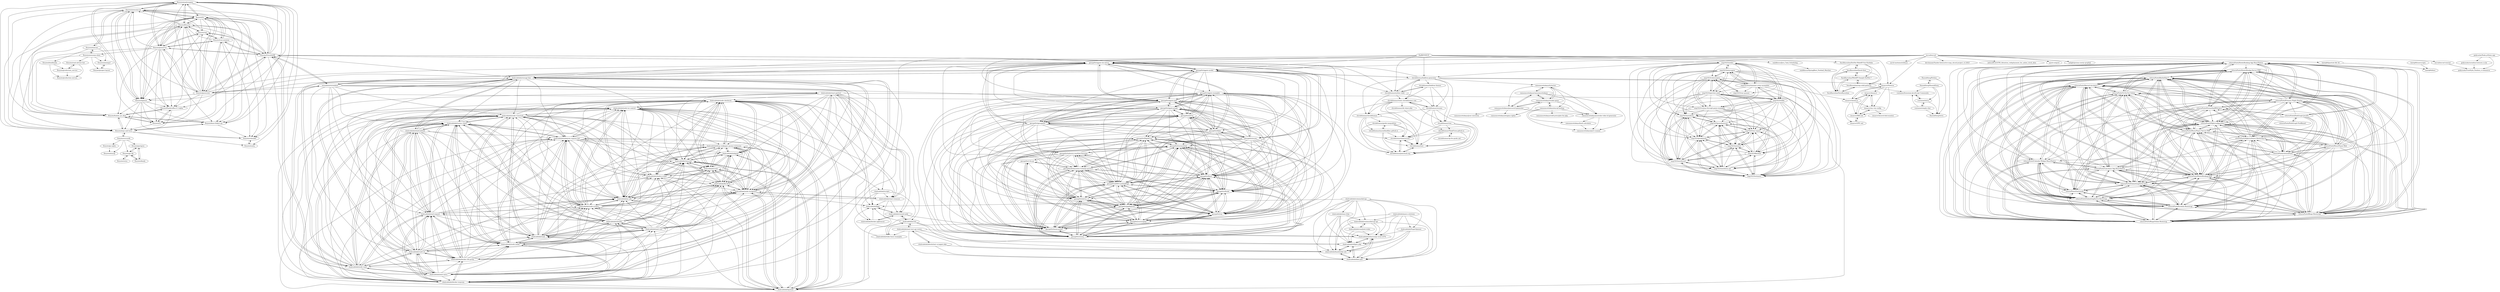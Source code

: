 digraph G {
"Kwynto/PandoraBox-0.3-alpha" -> "Kwynto/funbox_qt_elixir"
"Kwynto/PandoraBox-0.3-alpha" -> "Kwynto/Go"
"Kwynto/PandoraBox-0.3-alpha" -> "Kwynto/exps-and-tests"
"mig1023/autoform" -> "mig1023/pseudoneural"
"mig1023/autoform" -> "mig1023/twitnews"
"mig1023/autoform" -> "mig1023/autoform.net"
"mig1023/autoform" -> "mig1023/autoform2"
"mig1023/autoform" -> "mig1023/fileshub"
"mig1023/autoform" -> "mig1023/autotest"
"mig1023/autoform" -> "mig1023/graphmath"
"mig1023/autoform" -> "mig1023/vms-export"
"mig1023/fileshub" -> "mig1023/twitnews"
"mig1023/fileshub" -> "mig1023/pseudoneural"
"mig1023/fileshub" -> "mig1023/autotest"
"mig1023/fileshub" -> "mig1023/autoform.net"
"mig1023/fileshub" -> "mig1023/autoform"
"mig1023/fileshub" -> "mig1023/autoform2"
"mig1023/fileshub" -> "mig1023/graphmath"
"mig1023/fileshub" -> "mig1023/vms-export"
"mig1023/interceptor" -> "mig1023/velociraptor"
"mig1023/interceptor" -> "mig1023/warhammer-army-assembler"
"mig1023/interceptor" -> "mig1023/injection-eater"
"mig1023/interceptor" -> "mig1023/shilka"
"mig1023/interceptor" -> "mig1023/autoform"
"mig1023/interceptor" -> "mig1023/csharp-through-game-examples"
"mig1023/interceptor" -> "mig1023/seeker"
"mig1023/interceptor" -> "mig1023/autoform.net"
"mig1023/interceptor" -> "mig1023/autoform2"
"mig1023/interceptor" -> "mig1023/pseudoneural"
"mig1023/interceptor" -> "mig1023/twitnews"
"mig1023/interceptor" -> "mig1023/autotest"
"mig1023/interceptor" -> "mig1023/graphmath"
"mig1023/interceptor" -> "mig1023/vms-export"
"mig1023/shilka" -> "mig1023/injection-eater"
"mig1023/shilka" -> "mig1023/autoform"
"mig1023/shilka" -> "mig1023/interceptor"
"mig1023/shilka" -> "mig1023/autoform.net"
"mig1023/shilka" -> "mig1023/autoform2"
"mig1023/shilka" -> "mig1023/velociraptor"
"mig1023/shilka" -> "mig1023/pseudoneural"
"mig1023/shilka" -> "mig1023/twitnews"
"mig1023/shilka" -> "mig1023/autotest"
"mig1023/shilka" -> "mig1023/graphmath"
"mig1023/shilka" -> "mig1023/vms-export"
"mig1023/shilka" -> "mig1023/fileshub"
"mig1023/shilka" -> "mig1023/csharp-through-game-examples"
"mig1023/shilka" -> "mig1023/warhammer-army-assembler"
"mig1023/velociraptor" -> "mig1023/injection-eater"
"mig1023/velociraptor" -> "mig1023/interceptor"
"mig1023/velociraptor" -> "mig1023/csharp-through-game-examples"
"mig1023/velociraptor" -> "mig1023/rear-gunner"
"mig1023/velociraptor" -> "mig1023/autoform.net"
"mig1023/velociraptor" -> "mig1023/warhammer-army-assembler"
"mig1023/velociraptor" -> "mig1023/autoform2"
"mig1023/velociraptor" -> "mig1023/fileshub"
"mig1023/velociraptor" -> "mig1023/autoform"
"mig1023/vms-export" -> "mig1023/twitnews"
"mig1023/vms-export" -> "mig1023/autotest"
"mig1023/vms-export" -> "mig1023/graphmath"
"mig1023/vms-export" -> "mig1023/autoform2"
"mig1023/vms-export" -> "mig1023/pseudoneural"
"mig1023/pseudoneural" -> "mig1023/twitnews"
"mig1023/pseudoneural" -> "mig1023/autoform"
"mig1023/pseudoneural" -> "mig1023/fileshub"
"mig1023/pseudoneural" -> "mig1023/autotest"
"mig1023/pseudoneural" -> "mig1023/graphmath"
"mig1023/pseudoneural" -> "mig1023/vms-export"
"mig1023/pseudoneural" -> "mig1023/autoform.net"
"mig1023/pseudoneural" -> "mig1023/autoform2"
"mig1023/twitnews" -> "mig1023/autotest"
"mig1023/twitnews" -> "mig1023/pseudoneural"
"mig1023/twitnews" -> "mig1023/fileshub"
"mig1023/twitnews" -> "mig1023/graphmath"
"mig1023/twitnews" -> "mig1023/vms-export"
"mig1023/twitnews" -> "mig1023/autoform"
"mig1023/twitnews" -> "mig1023/autoform2"
"mig1023/autotest" -> "mig1023/twitnews"
"mig1023/autotest" -> "mig1023/graphmath"
"mig1023/autotest" -> "mig1023/vms-export"
"mig1023/autotest" -> "mig1023/autoform2"
"mig1023/autotest" -> "mig1023/pseudoneural"
"mig1023/autotest" -> "mig1023/fileshub"
"mig1023/graphmath" -> "mig1023/twitnews"
"mig1023/graphmath" -> "mig1023/autotest"
"mig1023/graphmath" -> "mig1023/vms-export"
"mig1023/graphmath" -> "mig1023/autoform2"
"mig1023/graphmath" -> "mig1023/pseudoneural"
"mig1023/graphmath" -> "mig1023/autoform.net"
"mig1023/graphmath" -> "mig1023/autoform"
"Kwynto/funbox_qt_elixir" -> "Kwynto/PandoraBox-0.3-alpha"
"Kwynto/funbox_qt_elixir" -> "Kwynto/Go"
"Kwynto/funbox_qt_elixir" -> "Kwynto/base-folders-go"
"Kwynto/funbox_qt_elixir" -> "Kwynto/exps-and-tests"
"mig1023/seeker" -> "mig1023/warhammer-army-assembler"
"mig1023/seeker" -> "mig1023/interceptor"
"mig1023/seeker" -> "mig1023/velociraptor"
"mig1023/seeker" -> "mig1023/injection-eater"
"mig1023/seeker" -> "mig1023/csharp-through-game-examples"
"mig1023/seeker" -> "mig1023/rear-gunner"
"mig1023/seeker" -> "mig1023/shilka"
"mig1023/seeker" -> "mig1023/twitnews"
"mig1023/seeker" -> "mig1023/graphmath"
"mig1023/seeker" -> "mig1023/autoform"
"mig1023/seeker" -> "mig1023/autoform2"
"mig1023/injection-eater" -> "mig1023/autoform"
"mig1023/injection-eater" -> "mig1023/velociraptor"
"mig1023/injection-eater" -> "mig1023/pseudoneural"
"mig1023/injection-eater" -> "mig1023/twitnews"
"mig1023/injection-eater" -> "mig1023/autotest"
"mig1023/injection-eater" -> "mig1023/graphmath"
"mig1023/injection-eater" -> "mig1023/interceptor"
"mig1023/injection-eater" -> "mig1023/shilka"
"mig1023/injection-eater" -> "mig1023/autoform.net"
"mig1023/injection-eater" -> "mig1023/autoform2"
"mig1023/injection-eater" -> "mig1023/fileshub"
"mig1023/injection-eater" -> "mig1023/vms-export"
"mig1023/injection-eater" -> "mig1023/csharp-through-game-examples"
"Kwynto/awesome-elixir" -> "Kwynto/minimp3"
"Kwynto/awesome-elixir" -> "Kwynto/read-adviser-bot"
"Kwynto/awesome-elixir" -> "Kwynto/project-layout"
"Kwynto/awesome-elixir" -> "Kwynto/ionicons"
"Kwynto/awesome-elixir" -> "Kwynto/funbox_qt_elixir"
"mig1023/warhammer-army-assembler" -> "mig1023/seeker"
"mig1023/warhammer-army-assembler" -> "mig1023/interceptor"
"mig1023/warhammer-army-assembler" -> "mig1023/velociraptor"
"mig1023/warhammer-army-assembler" -> "mig1023/injection-eater"
"mig1023/warhammer-army-assembler" -> "mig1023/rear-gunner"
"mig1023/warhammer-army-assembler" -> "mig1023/shilka"
"mig1023/warhammer-army-assembler" -> "mig1023/csharp-through-game-examples"
"mig1023/warhammer-army-assembler" -> "mig1023/autoform"
"mig1023/warhammer-army-assembler" -> "mig1023/fileshub"
"mig1023/warhammer-army-assembler" -> "mig1023/twitnews"
"mig1023/autoform2" -> "mig1023/autoform.net"
"mig1023/autoform2" -> "mig1023/twitnews"
"mig1023/autoform2" -> "mig1023/autotest"
"mig1023/autoform2" -> "mig1023/graphmath"
"mig1023/autoform2" -> "mig1023/vms-export"
"mig1023/autoform2" -> "mig1023/autoform"
"mig1023/autoform.net" -> "mig1023/autoform2"
"mig1023/autoform.net" -> "mig1023/autoform"
"mig1023/autoform.net" -> "mig1023/pseudoneural"
"mig1023/autoform.net" -> "mig1023/fileshub"
"mig1023/autoform.net" -> "mig1023/twitnews"
"mig1023/autoform.net" -> "mig1023/autotest"
"mig1023/autoform.net" -> "mig1023/graphmath"
"mig1023/autoform.net" -> "mig1023/vms-export"
"SaraRasoulian/Quick-Quiz" -> "SaraRasoulian/WebAPI-Sample-DotNet-7"
"SaraRasoulian/Quick-Quiz" -> "SaraRasoulian/SaraRasoulian"
"SaraRasoulian/Quick-Quiz" -> "SaraRasoulian/oop-solid-patterns"
"SaraRasoulian/Quick-Quiz" -> "SaraRasoulian/DotNet-WebAPI-Vue-Portfolio"
"vontanne/tetris" -> "vontanne/Armenian-JavaScript-Community"
"vontanne/tetris" -> "vontanne/simple-chat"
"vontanne/tetris" -> "HasmikSarg/tetris"
"shahradelahi/coinmarketcap" -> "shahradelahi/SuperSpinner"
"shahradelahi/coinmarketcap" -> "shahradelahi/elliptic-php"
"shahradelahi/coinmarketcap" -> "shahradelahi/easy-http"
"shahradelahi/coinmarketcap" -> "shahradelahi/coinmarketcap-api"
"shahradelahi/coinmarketcap" -> "shahradelahi/handshake-util"
"shahradelahi/coinmarketcap" -> "shahradelahi/ethereumjs-issue-2374"
"shahradelahi/coinmarketcap" -> "shahradelahi/kee-pair"
"shahradelahi/coinmarketcap" -> "shahradelahi/bipjs"
"shahradelahi/coinmarketcap" -> "shahradelahi/tokio-basic-examples"
"shahradelahi/coinmarketcap" -> "shahradelahi/coindesk-ticker"
"shahradelahi/coindesk-ticker" -> "shahradelahi/ethereumjs-issue-2374"
"shahradelahi/coindesk-ticker" -> "shahradelahi/coinmarketcap-api"
"shahradelahi/coindesk-ticker" -> "shahradelahi/elliptic-php"
"HalfKP/NNUE" -> "chriskthomas/linkfree-generator"
"HalfKP/NNUE" -> "walidbosso/Java_Task_Scheduling"
"HalfKP/NNUE" -> "george0st/qgate-sln-mlrun"
"HalfKP/NNUE" -> "mig1023/seeker"
"HalfKP/NNUE" -> "george0st/qgate-model"
"HalfKP/NNUE" -> "george0st/qgate-perf"
"HalfKP/NNUE" -> "chriskthomas/author-child"
"HalfKP/NNUE" -> "imaarov/Patterns"
"HalfKP/NNUE" -> "SaraRasoulian/DotNet-WebAPI-Vue-Portfolio"
"ramazancetinkaya/ramazancetinkaya" -> "ramazancetinkaya/snake-game"
"ramazancetinkaya/ramazancetinkaya" -> "ramazancetinkaya/youtube-video-id-generator"
"ramazancetinkaya/ramazancetinkaya" -> "ramazancetinkaya/password-generator"
"ramazancetinkaya/ramazancetinkaya" -> "ramazancetinkaya/port-scanner"
"ramazancetinkaya/ramazancetinkaya" -> "ramazancetinkaya/tictactoe"
"imaarov/imaarov" -> "imaarov/my-vim-config"
"imaarov/imaarov" -> "imaarov/DBA.md"
"imaarov/imaarov" -> "imaarov/meme.js"
"shahradelahi/SuperSpinner" -> "shahradelahi/handshake-util"
"shahradelahi/SuperSpinner" -> "shahradelahi/elliptic-php"
"shahradelahi/SuperSpinner" -> "shahradelahi/ethereumjs-issue-2374"
"shahradelahi/SuperSpinner" -> "shahradelahi/kee-pair"
"george0st/Levenshtein" -> "george0st/RapidFuzz"
"george0st/Levenshtein" -> "george0st/storey"
"george0st/Levenshtein" -> "george0st/kubernetes-training-answers"
"george0st/Levenshtein" -> "george0st/memcached"
"george0st/Levenshtein" -> "george0st/coveragepy"
"george0st/Levenshtein" -> "george0st/ray"
"george0st/Levenshtein" -> "george0st/pipdeptree"
"george0st/Levenshtein" -> "george0st/mlrun_ui"
"george0st/Levenshtein" -> "george0st/dlookr"
"george0st/Levenshtein" -> "george0st/2050-LandingPage"
"george0st/Levenshtein" -> "george0st/feast"
"george0st/Levenshtein" -> "george0st/industry-machine-learning"
"Kwynto/awesome-go" -> "Kwynto/mindswapme"
"Kwynto/awesome-go" -> "Kwynto/funbox_qt_elixir"
"Kwynto/awesome-go" -> "Kwynto/ionicons"
"Kwynto/awesome-go" -> "Kwynto/agonist"
"Kwynto/awesome-go" -> "Kwynto/Go"
"Kwynto/awesome-go" -> "Kwynto/PandoraBox-0.3-alpha"
"Kwynto/awesome-go" -> "Kwynto/base-folders-go"
"Kwynto/awesome-go" -> "Kwynto/exps-and-tests"
"Kwynto/awesome-go" -> "Kwynto/lru"
"george0st/RapidFuzz" -> "george0st/storey"
"george0st/RapidFuzz" -> "george0st/memcached"
"george0st/RapidFuzz" -> "george0st/pipdeptree"
"george0st/RapidFuzz" -> "george0st/Levenshtein"
"george0st/RapidFuzz" -> "george0st/coveragepy"
"george0st/RapidFuzz" -> "george0st/kubernetes-training-answers"
"george0st/RapidFuzz" -> "george0st/mlrun_ui"
"george0st/RapidFuzz" -> "george0st/ray"
"george0st/RapidFuzz" -> "george0st/dlookr"
"george0st/RapidFuzz" -> "george0st/2050-LandingPage"
"george0st/RapidFuzz" -> "george0st/feast"
"shahradelahi/easy-http" -> "shahradelahi/handshake-util"
"shahradelahi/easy-http" -> "shahradelahi/elliptic-php"
"shahradelahi/easy-http" -> "shahradelahi/ethereumjs-issue-2374"
"shahradelahi/easy-http" -> "shahradelahi/kee-pair"
"shahradelahi/easy-http" -> "shahradelahi/coinmarketcap-api"
"Kwynto/gosession" -> "Kwynto/GracefulDB"
"Kwynto/gosession" -> "Kwynto/lru"
"Kwynto/gosession" -> "Kwynto/preserves"
"Kwynto/gosession" -> "Kwynto/mindswapme"
"Kwynto/gosession" -> "Kwynto/true-notation"
"Kwynto/gosession" -> "Kwynto/vql"
"Kwynto/gosession" -> "Kwynto/awesome-go"
"Kwynto/gosession" -> "Kwynto/agonist"
"Kwynto/gosession" -> "Kwynto/Kwynto"
"Kwynto/gosession" -> "george0st/qgate-model"
"Kwynto/gosession" -> "Kwynto/Go"
"Kwynto/gosession" -> "george0st/qgate-sln-mlrun"
"Kwynto/gosession" -> "Kwynto/PandoraBox-0.3-alpha"
"Kwynto/gosession" -> "george0st/qgate-perf"
"Kwynto/gosession" -> "shahradelahi/storage-box"
"mig1023/csharp-through-game-examples" -> "mig1023/autoform2"
"mig1023/csharp-through-game-examples" -> "mig1023/twitnews"
"mig1023/csharp-through-game-examples" -> "mig1023/autotest"
"mig1023/csharp-through-game-examples" -> "mig1023/graphmath"
"mig1023/csharp-through-game-examples" -> "mig1023/vms-export"
"mig1023/csharp-through-game-examples" -> "mig1023/autoform"
"mig1023/csharp-through-game-examples" -> "mig1023/velociraptor"
"mig1023/csharp-through-game-examples" -> "mig1023/autoform.net"
"Kwynto/project-layout" -> "Kwynto/minimp3"
"Kwynto/Kwynto" -> "Kwynto/agonist"
"Kwynto/Kwynto" -> "Kwynto/vql"
"Kwynto/Kwynto" -> "Kwynto/mindswapme"
"Kwynto/Kwynto" -> "Kwynto/base-folders-go"
"Kwynto/Kwynto" -> "Kwynto/GracefulDB"
"Kwynto/Kwynto" -> "Kwynto/awesome-go"
"Kwynto/Kwynto" -> "Kwynto/exps-and-tests"
"Kwynto/Kwynto" -> "Kwynto/funbox_qt_elixir"
"Kwynto/Kwynto" -> "Kwynto/colorable"
"Kwynto/Kwynto" -> "Kwynto/Go"
"Kwynto/Kwynto" -> "Kwynto/PandoraBox-0.3-alpha"
"Kwynto/Kwynto" -> "Kwynto/lru"
"Kwynto/Kwynto" -> "Kwynto/preserves"
"Kwynto/agonist" -> "Kwynto/Kwynto"
"Kwynto/agonist" -> "Kwynto/funbox_qt_elixir"
"Kwynto/agonist" -> "Kwynto/base-folders-go"
"Kwynto/agonist" -> "Kwynto/mindswapme"
"Kwynto/agonist" -> "Kwynto/Go"
"Kwynto/agonist" -> "Kwynto/awesome-go"
"Kwynto/agonist" -> "Kwynto/colorable"
"Kwynto/agonist" -> "Kwynto/PandoraBox-0.3-alpha"
"Kwynto/agonist" -> "Kwynto/exps-and-tests"
"Kwynto/mindswapme" -> "Kwynto/lru"
"Kwynto/mindswapme" -> "Kwynto/preserves"
"Kwynto/mindswapme" -> "Kwynto/funbox_qt_elixir"
"Kwynto/mindswapme" -> "Kwynto/awesome-go"
"Kwynto/mindswapme" -> "Kwynto/agonist"
"Kwynto/mindswapme" -> "Kwynto/base-folders-go"
"Kwynto/mindswapme" -> "Kwynto/exps-and-tests"
"Kwynto/mindswapme" -> "Kwynto/PandoraBox-0.3-alpha"
"Kwynto/mindswapme" -> "Kwynto/Go"
"Kwynto/mindswapme" -> "Kwynto/colorable"
"Kwynto/mindswapme" -> "Kwynto/isatty"
"Kwynto/mindswapme" -> "Kwynto/Kwynto"
"shahradelahi/shahradelahi" -> "shahradelahi/tsetmc-client"
"shahradelahi/shahradelahi" -> "shahradelahi/zod-request"
"shahradelahi/shahradelahi" -> "shahradelahi/docker-torproxy"
"shahradelahi/shahradelahi" -> "shahradelahi/node-netkit"
"shahradelahi/shahradelahi" -> "shahradelahi/storage-box"
"shahradelahi/shahradelahi" -> "shahradelahi/node-cronstack"
"shahradelahi/shahradelahi" -> "shahradelahi/vault-cli"
"shahradelahi/shahradelahi" -> "shahradelahi/node-archive"
"shahradelahi/shahradelahi" -> "shahradelahi/next-extra"
"shahradelahi/shahradelahi" -> "shahradelahi/node-vault"
"shahradelahi/shahradelahi" -> "shahradelahi/docker-cfw-proxy"
"shahradelahi/shahradelahi" -> "shahradelahi/rand"
"shahradelahi/shahradelahi" -> "shahradelahi/sha256"
"shahradelahi/shahradelahi" -> "shahradelahi/telegram-supasec-bot"
"shahradelahi/shahradelahi" -> "shahradelahi/node-tor-control"
"shahradelahi/docker-torproxy" -> "shahradelahi/node-netkit"
"shahradelahi/docker-torproxy" -> "shahradelahi/node-archive"
"shahradelahi/docker-torproxy" -> "shahradelahi/zod-request"
"shahradelahi/docker-torproxy" -> "shahradelahi/tsetmc-client"
"shahradelahi/docker-torproxy" -> "shahradelahi/node-cronstack"
"shahradelahi/docker-torproxy" -> "shahradelahi/docker-cfw-proxy"
"shahradelahi/docker-torproxy" -> "shahradelahi/node-tor-control"
"shahradelahi/docker-torproxy" -> "shahradelahi/vault-cli"
"shahradelahi/docker-torproxy" -> "shahradelahi/rand"
"shahradelahi/docker-torproxy" -> "shahradelahi/node-checksum"
"shahradelahi/docker-torproxy" -> "shahradelahi/sha256"
"shahradelahi/docker-torproxy" -> "shahradelahi/tgcloud"
"shahradelahi/docker-torproxy" -> "shahradelahi/telegram-supasec-bot"
"shahradelahi/docker-torproxy" -> "shahradelahi/next-csrf"
"shahradelahi/docker-torproxy" -> "shahradelahi/p-safe"
"shahradelahi/quera-solutions" -> "shahradelahi/ethereumjs-issue-2374"
"shahradelahi/quera-solutions" -> "shahradelahi/SuperSpinner"
"shahradelahi/quera-solutions" -> "shahradelahi/coinmarketcap-api"
"shahradelahi/quera-solutions" -> "shahradelahi/elliptic-php"
"shahradelahi/quera-solutions" -> "shahradelahi/kee-pair"
"shahradelahi/quera-solutions" -> "shahradelahi/handshake-util"
"Kwynto/preserves" -> "Kwynto/lru"
"Kwynto/preserves" -> "Kwynto/mindswapme"
"Kwynto/preserves" -> "Kwynto/gosession"
"Kwynto/preserves" -> "Kwynto/agonist"
"Kwynto/preserves" -> "Kwynto/awesome-go"
"Kwynto/preserves" -> "Kwynto/vql"
"Kwynto/preserves" -> "Kwynto/Go"
"Kwynto/preserves" -> "Kwynto/GracefulDB"
"Kwynto/preserves" -> "Kwynto/funbox_qt_elixir"
"Kwynto/preserves" -> "Kwynto/base-folders-go"
"Kwynto/preserves" -> "Kwynto/PandoraBox-0.3-alpha"
"Kwynto/preserves" -> "Kwynto/Kwynto"
"Kwynto/preserves" -> "Kwynto/true-notation"
"Kwynto/preserves" -> "Kwynto/exps-and-tests"
"Kwynto/preserves" -> "Kwynto/awesome-elixir"
"Kwynto/Go" -> "Kwynto/funbox_qt_elixir"
"Kwynto/Go" -> "Kwynto/PandoraBox-0.3-alpha"
"Kwynto/Go" -> "Kwynto/exps-and-tests"
"Kwynto/lru" -> "Kwynto/preserves"
"Kwynto/lru" -> "Kwynto/mindswapme"
"Kwynto/lru" -> "Kwynto/gosession"
"Kwynto/lru" -> "Kwynto/agonist"
"Kwynto/lru" -> "Kwynto/awesome-go"
"Kwynto/lru" -> "Kwynto/GracefulDB"
"Kwynto/lru" -> "Kwynto/funbox_qt_elixir"
"Kwynto/lru" -> "Kwynto/Go"
"Kwynto/lru" -> "Kwynto/base-folders-go"
"Kwynto/lru" -> "Kwynto/PandoraBox-0.3-alpha"
"Kwynto/lru" -> "Kwynto/exps-and-tests"
"Kwynto/lru" -> "Kwynto/true-notation"
"Kwynto/lru" -> "Kwynto/Kwynto"
"Kwynto/lru" -> "Kwynto/vql"
"Kwynto/lru" -> "Kwynto/colorable"
"george0st/mlrun_ui" -> "george0st/RapidFuzz"
"george0st/mlrun_ui" -> "george0st/ray"
"george0st/mlrun_ui" -> "george0st/memcached"
"george0st/mlrun_ui" -> "george0st/pipdeptree"
"george0st/mlrun_ui" -> "george0st/storey"
"george0st/mlrun_ui" -> "george0st/2050-LandingPage"
"george0st/mlrun_ui" -> "george0st/kubernetes-training-answers"
"george0st/mlrun_ui" -> "george0st/dlookr"
"george0st/mlrun_ui" -> "george0st/coveragepy"
"george0st/mlrun_ui" -> "george0st/Levenshtein"
"george0st/mlrun_ui" -> "george0st/feast"
"shahradelahi/blockchair-scrapper-php" -> "shahradelahi/kee-pair"
"shahradelahi/blockchair-scrapper-php" -> "shahradelahi/handshake-util"
"shahradelahi/blockchair-scrapper-php" -> "shahradelahi/next-test-api-routes"
"shahradelahi/elliptic-php" -> "shahradelahi/ethereumjs-issue-2374"
"shahradelahi/elliptic-php" -> "shahradelahi/kee-pair"
"shahradelahi/elliptic-php" -> "shahradelahi/handshake-util"
"shahradelahi/ethereumjs-issue-2374" -> "shahradelahi/elliptic-php"
"shahradelahi/ethereumjs-issue-2374" -> "shahradelahi/kee-pair"
"shahradelahi/ethereumjs-issue-2374" -> "shahradelahi/handshake-util"
"shahradelahi/kee-pair" -> "shahradelahi/elliptic-php"
"shahradelahi/kee-pair" -> "shahradelahi/ethereumjs-issue-2374"
"shahradelahi/kee-pair" -> "shahradelahi/handshake-util"
"shahradelahi/handshake-util" -> "shahradelahi/elliptic-php"
"shahradelahi/handshake-util" -> "shahradelahi/ethereumjs-issue-2374"
"shahradelahi/handshake-util" -> "shahradelahi/kee-pair"
"shahradelahi/bipjs" -> "shahradelahi/resend-node"
"shahradelahi/coinmarketcap-api" -> "shahradelahi/ethereumjs-issue-2374"
"shahradelahi/coinmarketcap-api" -> "shahradelahi/elliptic-php"
"shahradelahi/coinmarketcap-api" -> "shahradelahi/kee-pair"
"shahradelahi/coinmarketcap-api" -> "shahradelahi/coindesk-ticker"
"shahradelahi/coinmarketcap-api" -> "shahradelahi/handshake-util"
"shahradelahi/next-test-api-routes" -> "shahradelahi/ethereumjs-issue-2374"
"shahradelahi/next-test-api-routes" -> "shahradelahi/kee-pair"
"shahradelahi/next-test-api-routes" -> "shahradelahi/blockchair-scrapper-php"
"shahradelahi/next-test-api-routes" -> "shahradelahi/handshake-util"
"shahradelahi/next-test-api-routes" -> "shahradelahi/tokio-basic-examples"
"shahradelahi/next-test-api-routes" -> "shahradelahi/s3cli"
"shahradelahi/next-test-api-routes" -> "shahradelahi/elliptic-php"
"shahradelahi/react-treasure" -> "shahradelahi/node-wireguard"
"shahradelahi/react-treasure" -> "shahradelahi/tgcloud"
"shahradelahi/react-treasure" -> "shahradelahi/fix-fetch"
"shahradelahi/react-treasure" -> "shahradelahi/react-geetest"
"shahradelahi/react-treasure" -> "shahradelahi/resend-node"
"shahradelahi/react-treasure" -> "shahradelahi/bipjs"
"chriskthomas/static.chriskthomas.com" -> "chriskthomas/vtex"
"chriskthomas/static.chriskthomas.com" -> "chriskthomas/ckt-share-php"
"chriskthomas/static.chriskthomas.com" -> "chriskthomas/resume"
"chriskthomas/static.chriskthomas.com" -> "chriskthomas/chriskthomas"
"chriskthomas/static.chriskthomas.com" -> "chriskthomas/mlarasusan"
"chriskthomas/static.chriskthomas.com" -> "chriskthomas/test"
"chriskthomas/static.chriskthomas.com" -> "chriskthomas/jamstack.org"
"Kwynto/minimp3" -> "Kwynto/project-layout"
"Kwynto/ionicons" -> "Kwynto/minimp3"
"Kwynto/ionicons" -> "Kwynto/awesome-elixir"
"Kwynto/ionicons" -> "Kwynto/awesome-go"
"Kwynto/ionicons" -> "Kwynto/htmlblanks"
"Kwynto/read-adviser-bot" -> "Kwynto/production_service"
"Kwynto/read-adviser-bot" -> "Kwynto/production-service"
"imaarov/Patterns" -> "imaarov/meme.js"
"imaarov/Patterns" -> "imaarov/DBA.md"
"imaarov/Patterns" -> "imaarov/imaarov"
"imaarov/Patterns" -> "imaarov/my-vim-config"
"Kwynto/htmlblanks" -> "Kwynto/production-service"
"Kwynto/htmlblanks" -> "Kwynto/production_service"
"Kwynto/production_service" -> "Kwynto/read-adviser-bot"
"Kwynto/production_service" -> "Kwynto/production-service"
"SaraRasoulian/SaraRasoulian" -> "SaraRasoulian/oop-solid-patterns"
"SaraRasoulian/SaraRasoulian" -> "SaraRasoulian/Quick-Quiz"
"SaraRasoulian/SaraRasoulian" -> "SaraRasoulian/WebAPI-Sample-DotNet-7"
"Kwynto/GracefulDB" -> "Kwynto/gosession"
"Kwynto/GracefulDB" -> "Kwynto/true-notation"
"Kwynto/GracefulDB" -> "Kwynto/vql"
"Kwynto/GracefulDB" -> "Kwynto/lru"
"Kwynto/GracefulDB" -> "Kwynto/Kwynto"
"Kwynto/GracefulDB" -> "Kwynto/preserves"
"Kwynto/GracefulDB" -> "george0st/qgate-model"
"Kwynto/GracefulDB" -> "george0st/qgate-sln-mlrun"
"Kwynto/GracefulDB" -> "shahradelahi/storage-box"
"Kwynto/GracefulDB" -> "Kwynto/agonist"
"Kwynto/GracefulDB" -> "shahradelahi/node-vault"
"Kwynto/GracefulDB" -> "Kwynto/mindswapme"
"Kwynto/GracefulDB" -> "Kwynto/awesome-go"
"Kwynto/GracefulDB" -> "shahradelahi/next-extra"
"Kwynto/GracefulDB" -> "wireadmin/wireadmin"
"george0st/qgate-sln-mlrun" -> "george0st/qgate-model"
"george0st/qgate-sln-mlrun" -> "george0st/qgate-perf"
"george0st/qgate-sln-mlrun" -> "george0st/george0st"
"george0st/qgate-sln-mlrun" -> "george0st/mlrun"
"george0st/qgate-sln-mlrun" -> "george0st/faker"
"george0st/qgate-sln-mlrun" -> "george0st/wcons"
"george0st/qgate-sln-mlrun" -> "george0st/qgate-graph"
"george0st/qgate-sln-mlrun" -> "george0st/qgate-examples"
"george0st/qgate-sln-mlrun" -> "george0st/feast"
"george0st/qgate-sln-mlrun" -> "george0st/2050-LandingPage"
"george0st/qgate-sln-mlrun" -> "chriskthomas/author-child"
"george0st/qgate-sln-mlrun" -> "george0st/dlookr"
"george0st/qgate-sln-mlrun" -> "shahradelahi/storage-box"
"george0st/qgate-sln-mlrun" -> "Kwynto/GracefulDB"
"george0st/qgate-sln-mlrun" -> "george0st/industry-machine-learning"
"george0st/qgate-model" -> "george0st/qgate-sln-mlrun"
"george0st/qgate-model" -> "george0st/qgate-perf"
"george0st/qgate-model" -> "george0st/wcons"
"george0st/qgate-model" -> "george0st/george0st"
"george0st/qgate-model" -> "george0st/faker"
"george0st/qgate-model" -> "george0st/mlrun"
"george0st/qgate-model" -> "george0st/qgate-graph"
"george0st/qgate-model" -> "george0st/qgate-examples"
"george0st/qgate-model" -> "chriskthomas/linkfree-generator"
"george0st/qgate-model" -> "Kwynto/GracefulDB"
"george0st/qgate-model" -> "shahradelahi/storage-box"
"george0st/qgate-model" -> "george0st/feast"
"george0st/qgate-model" -> "george0st/dlookr"
"george0st/qgate-model" -> "chriskthomas/author-child"
"george0st/qgate-model" -> "george0st/2050-LandingPage"
"wireadmin/wireadmin" -> "shahradelahi/node-vault"
"wireadmin/wireadmin" -> "shahradelahi/storage-box"
"wireadmin/wireadmin" -> "shahradelahi/docker-cfw-proxy"
"wireadmin/wireadmin" -> "shahradelahi/vault-cli"
"wireadmin/wireadmin" -> "shahradelahi/zod-request"
"wireadmin/wireadmin" -> "george0st/qgate-model"
"wireadmin/wireadmin" -> "shahradelahi/next-extra"
"wireadmin/wireadmin" -> "shahradelahi/docker-torproxy"
"wireadmin/wireadmin" -> "Kwynto/GracefulDB"
"wireadmin/wireadmin" -> "george0st/qgate-sln-mlrun"
"wireadmin/wireadmin" -> "Kwynto/gosession"
"wireadmin/wireadmin" -> "george0st/qgate-perf"
"wireadmin/wireadmin" -> "shahradelahi/node-cronstack"
"wireadmin/wireadmin" -> "shahradelahi/tsetmc-client"
"wireadmin/wireadmin" -> "shahradelahi/react-geetest"
"shahradelahi/tsetmc-client" -> "shahradelahi/node-netkit"
"shahradelahi/tsetmc-client" -> "shahradelahi/node-archive"
"shahradelahi/tsetmc-client" -> "shahradelahi/zod-request"
"shahradelahi/tsetmc-client" -> "shahradelahi/node-cronstack"
"shahradelahi/tsetmc-client" -> "shahradelahi/vault-cli"
"shahradelahi/tsetmc-client" -> "shahradelahi/shahradelahi"
"shahradelahi/tsetmc-client" -> "shahradelahi/docker-torproxy"
"shahradelahi/tsetmc-client" -> "shahradelahi/telegram-supasec-bot"
"shahradelahi/tsetmc-client" -> "shahradelahi/rand"
"shahradelahi/tsetmc-client" -> "shahradelahi/next-csrf"
"shahradelahi/tsetmc-client" -> "shahradelahi/p-safe"
"shahradelahi/tsetmc-client" -> "shahradelahi/sha256"
"shahradelahi/tsetmc-client" -> "shahradelahi/node-tor-control"
"shahradelahi/tsetmc-client" -> "shahradelahi/node-checksum"
"shahradelahi/tsetmc-client" -> "shahradelahi/shadcn-svelte"
"george0st/mlrun" -> "george0st/feast"
"george0st/mlrun" -> "george0st/faker"
"george0st/mlrun" -> "george0st/dlookr"
"george0st/mlrun" -> "george0st/qgate-examples"
"george0st/mlrun" -> "george0st/george0st"
"george0st/mlrun" -> "george0st/qgate-graph"
"george0st/mlrun" -> "george0st/ray"
"george0st/mlrun" -> "george0st/pipdeptree"
"george0st/mlrun" -> "george0st/memcached"
"george0st/mlrun" -> "george0st/2050-LandingPage"
"george0st/mlrun" -> "george0st/RapidFuzz"
"george0st/mlrun" -> "george0st/mlrun_ui"
"george0st/mlrun" -> "george0st/storey"
"george0st/mlrun" -> "george0st/kubernetes-training-answers"
"george0st/mlrun" -> "george0st/wcons"
"Kwynto/base-folders-go" -> "Kwynto/exps-and-tests"
"Kwynto/base-folders-go" -> "Kwynto/funbox_qt_elixir"
"Kwynto/base-folders-go" -> "Kwynto/colorable"
"george0st/memcached" -> "george0st/storey"
"george0st/memcached" -> "george0st/coveragepy"
"george0st/memcached" -> "george0st/kubernetes-training-answers"
"george0st/memcached" -> "george0st/ray"
"george0st/memcached" -> "george0st/pipdeptree"
"george0st/memcached" -> "george0st/RapidFuzz"
"george0st/memcached" -> "george0st/mlrun_ui"
"george0st/memcached" -> "george0st/Levenshtein"
"george0st/memcached" -> "george0st/dlookr"
"george0st/memcached" -> "george0st/2050-LandingPage"
"george0st/memcached" -> "george0st/feast"
"george0st/memcached" -> "george0st/v3io-py"
"george0st/coveragepy" -> "george0st/memcached"
"george0st/coveragepy" -> "george0st/storey"
"george0st/coveragepy" -> "george0st/kubernetes-training-answers"
"george0st/coveragepy" -> "george0st/pipdeptree"
"george0st/coveragepy" -> "george0st/RapidFuzz"
"george0st/coveragepy" -> "george0st/ray"
"george0st/coveragepy" -> "george0st/Levenshtein"
"george0st/coveragepy" -> "george0st/mlrun_ui"
"george0st/coveragepy" -> "george0st/dlookr"
"george0st/coveragepy" -> "george0st/2050-LandingPage"
"george0st/coveragepy" -> "george0st/feast"
"george0st/coveragepy" -> "george0st/v3io-py"
"shahradelahi/react-geetest" -> "shahradelahi/node-wireguard"
"shahradelahi/react-geetest" -> "shahradelahi/tgcloud"
"shahradelahi/react-geetest" -> "shahradelahi/fix-fetch"
"shahradelahi/react-geetest" -> "shahradelahi/react-treasure"
"shahradelahi/react-geetest" -> "shahradelahi/node-checksum"
"shahradelahi/react-geetest" -> "shahradelahi/bipjs"
"shahradelahi/react-geetest" -> "shahradelahi/vault"
"shahradelahi/react-geetest" -> "shahradelahi/renovate"
"shahradelahi/react-geetest" -> "shahradelahi/telegraf"
"shahradelahi/react-geetest" -> "shahradelahi/resend-node"
"shahradelahi/react-geetest" -> "shahradelahi/docker-pgbouncer"
"shahradelahi/react-geetest" -> "shahradelahi/scripts"
"shahradelahi/react-geetest" -> "shahradelahi/s3cli"
"shahradelahi/react-geetest" -> "shahradelahi/p-safe"
"shahradelahi/react-geetest" -> "shahradelahi/bing-wallpaper-gnome-extension"
"vittorioPiotti/BattleShip-C" -> "vittorioPiotti/MatrixCalculator-C"
"vittorioPiotti/BattleShip-C" -> "vittorioPiotti/HotelsBookig-Server-PHP"
"vittorioPiotti/BattleShip-C" -> "vittorioPiotti/BingoOnline-Bootstrap"
"vittorioPiotti/BattleShip-C" -> "vittorioPiotti/DijkstraAlgorithm-C"
"vittorioPiotti/BattleShip-C" -> "vittorioPiotti/Bingo-Bootstrap"
"vittorioPiotti/BattleShip-C" -> "vittorioPiotti/Portfolio-Bootstrap"
"vittorioPiotti/BattleShip-C" -> "vittorioPiotti/SubnettingSolver-Bootstrap"
"vittorioPiotti/BattleShip-C" -> "vittorioPiotti/Gestionale"
"vittorioPiotti/BattleShip-C" -> "vittorioPiotti/SubnettingSolver-Java"
"vittorioPiotti/BattleShip-C" -> "vittorioPiotti/HotelsBooking-Web"
"vittorioPiotti/BattleShip-C" -> "vittorioPiotti/Calculator-App-ReactNative"
"vittorioPiotti/BattleShip-C" -> "vittorioPiotti/MusicPlayer-Web"
"vittorioPiotti/BattleShip-C" -> "vittorioPiotti/Calendar-Widget-ReactNative"
"vittorioPiotti/BattleShip-C" -> "vittorioPiotti/MusicPlayer-Server-PHP"
"vittorioPiotti/BattleShip-C" -> "vittorioPiotti/vittorioPiotti"
"george0st/storey" -> "george0st/memcached"
"george0st/storey" -> "george0st/coveragepy"
"george0st/storey" -> "george0st/kubernetes-training-answers"
"george0st/storey" -> "george0st/RapidFuzz"
"george0st/storey" -> "george0st/pipdeptree"
"george0st/storey" -> "george0st/ray"
"george0st/storey" -> "george0st/2050-LandingPage"
"george0st/storey" -> "george0st/Levenshtein"
"george0st/storey" -> "george0st/mlrun_ui"
"george0st/storey" -> "george0st/feast"
"george0st/storey" -> "george0st/dlookr"
"george0st/qgate-graph" -> "george0st/qgate-examples"
"george0st/qgate-graph" -> "george0st/qgate-perf"
"george0st/qgate-graph" -> "george0st/feast"
"george0st/qgate-graph" -> "george0st/george0st"
"george0st/qgate-graph" -> "george0st/dlookr"
"george0st/qgate-graph" -> "george0st/ray"
"george0st/qgate-graph" -> "george0st/pipdeptree"
"george0st/qgate-graph" -> "george0st/mlrun"
"george0st/qgate-graph" -> "george0st/2050-LandingPage"
"george0st/qgate-graph" -> "george0st/memcached"
"george0st/qgate-graph" -> "george0st/RapidFuzz"
"george0st/qgate-graph" -> "george0st/mlrun_ui"
"george0st/qgate-graph" -> "george0st/storey"
"george0st/qgate-graph" -> "george0st/Levenshtein"
"george0st/qgate-graph" -> "george0st/kubernetes-training-answers"
"george0st/ray" -> "george0st/memcached"
"george0st/ray" -> "george0st/pipdeptree"
"george0st/ray" -> "george0st/kubernetes-training-answers"
"george0st/ray" -> "george0st/storey"
"george0st/ray" -> "george0st/RapidFuzz"
"george0st/ray" -> "george0st/mlrun_ui"
"george0st/ray" -> "george0st/dlookr"
"george0st/ray" -> "george0st/coveragepy"
"george0st/ray" -> "george0st/feast"
"george0st/ray" -> "george0st/Levenshtein"
"george0st/ray" -> "george0st/2050-LandingPage"
"george0st/ray" -> "george0st/industry-machine-learning"
"george0st/qgate-perf" -> "george0st/qgate-graph"
"george0st/qgate-perf" -> "george0st/qgate-sln-mlrun"
"george0st/qgate-perf" -> "george0st/qgate-examples"
"george0st/qgate-perf" -> "george0st/wcons"
"george0st/qgate-perf" -> "george0st/george0st"
"george0st/qgate-perf" -> "george0st/qgate-model"
"george0st/qgate-perf" -> "george0st/mlrun"
"george0st/qgate-perf" -> "george0st/feast"
"george0st/qgate-perf" -> "george0st/faker"
"george0st/qgate-perf" -> "george0st/dlookr"
"george0st/qgate-perf" -> "george0st/ray"
"george0st/qgate-perf" -> "george0st/2050-LandingPage"
"george0st/qgate-perf" -> "george0st/pipdeptree"
"george0st/qgate-perf" -> "george0st/industry-machine-learning"
"george0st/qgate-perf" -> "george0st/memcached"
"vittorioPiotti/DijkstraSolver-Bootstrap-Vis" -> "vittorioPiotti/HotelsBooking-Web"
"vittorioPiotti/DijkstraSolver-Bootstrap-Vis" -> "vittorioPiotti/HotelsBooking-App-ReactNative"
"vittorioPiotti/DijkstraSolver-Bootstrap-Vis" -> "vittorioPiotti/Bingo-Bootstrap"
"vittorioPiotti/DijkstraSolver-Bootstrap-Vis" -> "vittorioPiotti/Primary-Flight-Display"
"vittorioPiotti/DijkstraSolver-Bootstrap-Vis" -> "vittorioPiotti/FermatAndRSA-Java"
"vittorioPiotti/DijkstraSolver-Bootstrap-Vis" -> "vittorioPiotti/Calculator-App-ReactNative"
"vittorioPiotti/DijkstraSolver-Bootstrap-Vis" -> "vittorioPiotti/SubnettingSolver-Java"
"vittorioPiotti/DijkstraSolver-Bootstrap-Vis" -> "vittorioPiotti/BingoOnline-Bootstrap"
"vittorioPiotti/DijkstraSolver-Bootstrap-Vis" -> "vittorioPiotti/Portfolio-Bootstrap"
"vittorioPiotti/DijkstraSolver-Bootstrap-Vis" -> "vittorioPiotti/SubnettingSolver-Bootstrap"
"vittorioPiotti/DijkstraSolver-Bootstrap-Vis" -> "vittorioPiotti/DijkstraAlgorithm-C"
"vittorioPiotti/DijkstraSolver-Bootstrap-Vis" -> "vittorioPiotti/MusicPlayer-Web"
"vittorioPiotti/DijkstraSolver-Bootstrap-Vis" -> "vittorioPiotti/BattleShip-C"
"vittorioPiotti/DijkstraSolver-Bootstrap-Vis" -> "vittorioPiotti/TicTacToe-Online"
"vittorioPiotti/DijkstraSolver-Bootstrap-Vis" -> "vittorioPiotti/MatrixCalculator-C"
"vittorioPiotti/Bingo-Bootstrap" -> "vittorioPiotti/MatrixCalculator-C"
"vittorioPiotti/Bingo-Bootstrap" -> "vittorioPiotti/BingoOnline-Bootstrap"
"vittorioPiotti/Bingo-Bootstrap" -> "vittorioPiotti/HotelsBooking-Web"
"vittorioPiotti/Bingo-Bootstrap" -> "vittorioPiotti/BattleShip-C"
"vittorioPiotti/Bingo-Bootstrap" -> "vittorioPiotti/DijkstraAlgorithm-C"
"vittorioPiotti/Bingo-Bootstrap" -> "vittorioPiotti/TicTacToe-Online"
"vittorioPiotti/Bingo-Bootstrap" -> "vittorioPiotti/HotelsBookig-Server-PHP"
"vittorioPiotti/Bingo-Bootstrap" -> "vittorioPiotti/SubnettingSolver-Bootstrap"
"vittorioPiotti/Bingo-Bootstrap" -> "vittorioPiotti/MusicPlayer-Server-PHP"
"vittorioPiotti/Bingo-Bootstrap" -> "vittorioPiotti/DijkstraSolver-Bootstrap-Vis"
"vittorioPiotti/Bingo-Bootstrap" -> "vittorioPiotti/Portfolio-Bootstrap"
"vittorioPiotti/Bingo-Bootstrap" -> "vittorioPiotti/HotelsBooking-App-ReactNative"
"vittorioPiotti/Bingo-Bootstrap" -> "vittorioPiotti/Calculator-App-ReactNative"
"vittorioPiotti/Bingo-Bootstrap" -> "vittorioPiotti/SubnettingSolver-Java"
"vittorioPiotti/Bingo-Bootstrap" -> "vittorioPiotti/vittorioPiotti"
"vittorioPiotti/SubnettingSolver-Bootstrap" -> "vittorioPiotti/Portfolio-Bootstrap"
"vittorioPiotti/SubnettingSolver-Bootstrap" -> "vittorioPiotti/BingoOnline-Bootstrap"
"vittorioPiotti/SubnettingSolver-Bootstrap" -> "vittorioPiotti/SubnettingSolver-Java"
"vittorioPiotti/SubnettingSolver-Bootstrap" -> "vittorioPiotti/Gestionale"
"vittorioPiotti/SubnettingSolver-Bootstrap" -> "vittorioPiotti/Calculator-App-ReactNative"
"vittorioPiotti/SubnettingSolver-Bootstrap" -> "vittorioPiotti/MatrixCalculator-C"
"vittorioPiotti/SubnettingSolver-Bootstrap" -> "vittorioPiotti/HotelsBooking-Web"
"vittorioPiotti/SubnettingSolver-Bootstrap" -> "vittorioPiotti/Calendar-Widget-ReactNative"
"vittorioPiotti/SubnettingSolver-Bootstrap" -> "vittorioPiotti/TicTacToe-Online"
"vittorioPiotti/SubnettingSolver-Bootstrap" -> "vittorioPiotti/BattleShip-C"
"vittorioPiotti/SubnettingSolver-Bootstrap" -> "vittorioPiotti/Bingo-Bootstrap"
"vittorioPiotti/SubnettingSolver-Bootstrap" -> "vittorioPiotti/HotelsBookig-Server-PHP"
"george0st/kubernetes-training-answers" -> "george0st/memcached"
"george0st/kubernetes-training-answers" -> "george0st/storey"
"george0st/kubernetes-training-answers" -> "george0st/coveragepy"
"george0st/kubernetes-training-answers" -> "george0st/ray"
"george0st/kubernetes-training-answers" -> "george0st/RapidFuzz"
"george0st/kubernetes-training-answers" -> "george0st/pipdeptree"
"george0st/kubernetes-training-answers" -> "george0st/Levenshtein"
"george0st/kubernetes-training-answers" -> "george0st/mlrun_ui"
"george0st/kubernetes-training-answers" -> "george0st/dlookr"
"george0st/kubernetes-training-answers" -> "george0st/2050-LandingPage"
"george0st/kubernetes-training-answers" -> "george0st/feast"
"george0st/kubernetes-training-answers" -> "george0st/industry-machine-learning"
"george0st/kubernetes-training-answers" -> "george0st/v3io-py"
"george0st/industry-machine-learning" -> "george0st/kubernetes-training-answers"
"george0st/industry-machine-learning" -> "george0st/2050-LandingPage"
"george0st/industry-machine-learning" -> "george0st/storey"
"george0st/industry-machine-learning" -> "george0st/ray"
"george0st/industry-machine-learning" -> "george0st/Levenshtein"
"george0st/industry-machine-learning" -> "george0st/pipdeptree"
"george0st/industry-machine-learning" -> "george0st/RapidFuzz"
"george0st/industry-machine-learning" -> "george0st/memcached"
"george0st/industry-machine-learning" -> "george0st/coveragepy"
"george0st/industry-machine-learning" -> "george0st/dlookr"
"george0st/industry-machine-learning" -> "george0st/mlrun_ui"
"george0st/industry-machine-learning" -> "george0st/feast"
"george0st/industry-machine-learning" -> "george0st/v3io-py"
"Kwynto/exps-and-tests" -> "Kwynto/base-folders-go"
"Kwynto/exps-and-tests" -> "Kwynto/funbox_qt_elixir"
"Kwynto/exps-and-tests" -> "Kwynto/cursusdb"
"Kwynto/exps-and-tests" -> "Kwynto/isatty"
"Kwynto/exps-and-tests" -> "Kwynto/colorable"
"vittorioPiotti/TicTacToe-Online" -> "vittorioPiotti/DijkstraAlgorithm-C"
"vittorioPiotti/TicTacToe-Online" -> "vittorioPiotti/HotelsBooking-Web"
"vittorioPiotti/TicTacToe-Online" -> "vittorioPiotti/Bingo-Bootstrap"
"vittorioPiotti/TicTacToe-Online" -> "vittorioPiotti/BingoOnline-Bootstrap"
"vittorioPiotti/TicTacToe-Online" -> "vittorioPiotti/SubnettingSolver-Bootstrap"
"vittorioPiotti/TicTacToe-Online" -> "vittorioPiotti/SubnettingSolver-Java"
"vittorioPiotti/TicTacToe-Online" -> "vittorioPiotti/Primary-Flight-Display"
"vittorioPiotti/TicTacToe-Online" -> "vittorioPiotti/HotelsBooking-App-ReactNative"
"vittorioPiotti/TicTacToe-Online" -> "vittorioPiotti/MatrixCalculator-C"
"vittorioPiotti/TicTacToe-Online" -> "vittorioPiotti/HotelsBookig-Server-PHP"
"vittorioPiotti/TicTacToe-Online" -> "vittorioPiotti/vittorioPiotti"
"vittorioPiotti/TicTacToe-Online" -> "vittorioPiotti/BattleShip-C"
"vittorioPiotti/TicTacToe-Online" -> "vittorioPiotti/Portfolio-Bootstrap"
"vittorioPiotti/TicTacToe-Online" -> "vittorioPiotti/Calendar-Widget-ReactNative"
"vittorioPiotti/TicTacToe-Online" -> "vittorioPiotti/MusicPlayer-Server-PHP"
"vittorioPiotti/BingoOnline-Bootstrap" -> "vittorioPiotti/Portfolio-Bootstrap"
"vittorioPiotti/BingoOnline-Bootstrap" -> "vittorioPiotti/SubnettingSolver-Bootstrap"
"vittorioPiotti/BingoOnline-Bootstrap" -> "vittorioPiotti/Calculator-App-ReactNative"
"vittorioPiotti/BingoOnline-Bootstrap" -> "vittorioPiotti/Bingo-Bootstrap"
"vittorioPiotti/BingoOnline-Bootstrap" -> "vittorioPiotti/MatrixCalculator-C"
"vittorioPiotti/BingoOnline-Bootstrap" -> "vittorioPiotti/BattleShip-C"
"vittorioPiotti/BingoOnline-Bootstrap" -> "vittorioPiotti/DijkstraAlgorithm-C"
"vittorioPiotti/BingoOnline-Bootstrap" -> "vittorioPiotti/SubnettingSolver-Java"
"vittorioPiotti/BingoOnline-Bootstrap" -> "vittorioPiotti/HotelsBooking-Web"
"vittorioPiotti/BingoOnline-Bootstrap" -> "vittorioPiotti/Calendar-Widget-ReactNative"
"vittorioPiotti/BingoOnline-Bootstrap" -> "vittorioPiotti/TicTacToe-Online"
"vittorioPiotti/BingoOnline-Bootstrap" -> "vittorioPiotti/Gestionale"
"vittorioPiotti/BingoOnline-Bootstrap" -> "vittorioPiotti/HotelsBookig-Server-PHP"
"vittorioPiotti/BingoOnline-Bootstrap" -> "vittorioPiotti/MusicPlayer-Server-PHP"
"chriskthomas/linkfree-generator" -> "chriskthomas/author-child"
"chriskthomas/linkfree-generator" -> "chriskthomas/linkfree-themes"
"chriskthomas/linkfree-generator" -> "chriskthomas/static.chriskthomas.com"
"chriskthomas/linkfree-generator" -> "chriskthomas/resume"
"chriskthomas/linkfree-generator" -> "george0st/qgate-model"
"chriskthomas/linkfree-generator" -> "chriskthomas/vtex"
"chriskthomas/linkfree-generator" -> "imaarov/Patterns"
"chriskthomas/linkfree-generator" -> "george0st/qgate-sln-mlrun"
"chriskthomas/linkfree-generator" -> "ramazancetinkaya/tictactoe"
"chriskthomas/linkfree-generator" -> "chriskthomas/chriskthomas"
"chriskthomas/linkfree-generator" -> "imaarov/meme.js"
"chriskthomas/linkfree-themes" -> "chriskthomas/author-child"
"chriskthomas/linkfree-themes" -> "chriskthomas/static.chriskthomas.com"
"chriskthomas/linkfree-themes" -> "chriskthomas/resume"
"chriskthomas/linkfree-themes" -> "chriskthomas/vtex"
"chriskthomas/author-child" -> "chriskthomas/linkfree-themes"
"chriskthomas/author-child" -> "chriskthomas/static.chriskthomas.com"
"chriskthomas/author-child" -> "chriskthomas/resume"
"chriskthomas/author-child" -> "chriskthomas/linkfree-generator"
"chriskthomas/author-child" -> "chriskthomas/chriskthomas"
"chriskthomas/chriskthomas" -> "chriskthomas/guide-inequalities"
"chriskthomas/chriskthomas" -> "chriskthomas/macmillanfilms.github.io"
"chriskthomas/chriskthomas" -> "chriskthomas/mlarasusan"
"chriskthomas/chriskthomas" -> "chriskthomas/test"
"chriskthomas/chriskthomas" -> "chriskthomas/jamstack.org"
"imaarov/LPIC.md" -> "imaarov/DBA.md"
"chriskthomas/ckt-share-php" -> "chriskthomas/ThinkTutor.github.io"
"chriskthomas/up-for-grabs.net" -> "chriskthomas/ThinkTutor.github.io"
"chriskthomas/ThinkTutor.github.io" -> "chriskthomas/up-for-grabs.net"
"chriskthomas/ThinkTutor.github.io" -> "chriskthomas/mlarasusan"
"chriskthomas/ThinkTutor.github.io" -> "chriskthomas/test"
"chriskthomas/ThinkTutor.github.io" -> "chriskthomas/jamstack.org"
"chriskthomas/mlarasusan" -> "chriskthomas/test"
"chriskthomas/mlarasusan" -> "chriskthomas/jamstack.org"
"chriskthomas/test" -> "chriskthomas/mlarasusan"
"chriskthomas/test" -> "chriskthomas/jamstack.org"
"chriskthomas/resume" -> "chriskthomas/vtex"
"chriskthomas/resume" -> "chriskthomas/static.chriskthomas.com"
"chriskthomas/resume" -> "chriskthomas/chriskthomas"
"chriskthomas/resume" -> "chriskthomas/mlarasusan"
"chriskthomas/resume" -> "chriskthomas/test"
"chriskthomas/resume" -> "chriskthomas/jamstack.org"
"chriskthomas/vtex" -> "chriskthomas/mlarasusan"
"chriskthomas/vtex" -> "chriskthomas/test"
"chriskthomas/vtex" -> "chriskthomas/jamstack.org"
"chriskthomas/vtex" -> "chriskthomas/ThinkTutor.github.io"
"chriskthomas/guide-inequalities" -> "chriskthomas/macmillanfilms.github.io"
"chriskthomas/guide-inequalities" -> "chriskthomas/mlarasusan"
"chriskthomas/guide-inequalities" -> "chriskthomas/test"
"chriskthomas/guide-inequalities" -> "chriskthomas/jamstack.org"
"chriskthomas/macmillanfilms.github.io" -> "chriskthomas/guide-inequalities"
"chriskthomas/macmillanfilms.github.io" -> "chriskthomas/mlarasusan"
"chriskthomas/macmillanfilms.github.io" -> "chriskthomas/test"
"chriskthomas/macmillanfilms.github.io" -> "chriskthomas/jamstack.org"
"walidbosso/Java_Task_Scheduling" -> "walidbosso/SpringBoot_Football_Matches"
"SaraRasoulian/DotNet-WebAPI-Vue-Portfolio" -> "SaraRasoulian/Quick-Quiz"
"SaraRasoulian/DotNet-WebAPI-Vue-Portfolio" -> "SaraRasoulian/WebAPI-Sample-DotNet-7"
"SaraRasoulian/DotNet-WebAPI-Vue-Portfolio" -> "SaraRasoulian/SaraRasoulian"
"SaraRasoulian/DotNet-WebAPI-Vue-Portfolio" -> "SaraRasoulian/oop-solid-patterns"
"mig1023/rear-gunner" -> "mig1023/velociraptor"
"SaraRasoulian/WebAPI-Sample-DotNet-7" -> "SaraRasoulian/Quick-Quiz"
"SaraRasoulian/WebAPI-Sample-DotNet-7" -> "SaraRasoulian/oop-solid-patterns"
"SaraRasoulian/WebAPI-Sample-DotNet-7" -> "SaraRasoulian/SaraRasoulian"
"george0st/v3io-py" -> "george0st/coveragepy"
"george0st/v3io-py" -> "george0st/memcached"
"george0st/v3io-py" -> "george0st/kubernetes-training-answers"
"george0st/v3io-py" -> "george0st/pipdeptree"
"ramazancetinkaya/mysql-backup" -> "ramazancetinkaya/youtube-video-id-generator"
"ramazancetinkaya/mysql-backup" -> "ramazancetinkaya/solid-principles-for-php"
"ramazancetinkaya/mysql-backup" -> "ramazancetinkaya/hash-calculator"
"ramazancetinkaya/mysql-backup" -> "ramazancetinkaya/port-scanner"
"ramazancetinkaya/mysql-backup" -> "ramazancetinkaya/snake-game"
"ramazancetinkaya/youtube-video-id-generator" -> "ramazancetinkaya/port-scanner"
"ramazancetinkaya/youtube-video-id-generator" -> "ramazancetinkaya/hash-calculator"
"godyracks/Node.jsNotes-app" -> "godyracks/TrueStyle_Fashion_e-commerce"
"godyracks/Node.jsNotes-app" -> "godyracks/corneliusventures.co.ke"
"ramazancetinkaya/hash-calculator" -> "ramazancetinkaya/port-scanner"
"shahradelahi/storage-box" -> "shahradelahi/node-vault"
"shahradelahi/storage-box" -> "shahradelahi/next-extra"
"shahradelahi/storage-box" -> "shahradelahi/vault-cli"
"shahradelahi/storage-box" -> "shahradelahi/zod-request"
"shahradelahi/storage-box" -> "wireadmin/wireadmin"
"shahradelahi/storage-box" -> "shahradelahi/shahradelahi"
"shahradelahi/storage-box" -> "shahradelahi/docker-cfw-proxy"
"shahradelahi/storage-box" -> "shahradelahi/tsetmc-client"
"shahradelahi/storage-box" -> "shahradelahi/docker-torproxy"
"shahradelahi/storage-box" -> "shahradelahi/node-netkit"
"shahradelahi/storage-box" -> "shahradelahi/node-archive"
"shahradelahi/storage-box" -> "shahradelahi/node-cronstack"
"shahradelahi/storage-box" -> "george0st/qgate-model"
"shahradelahi/storage-box" -> "george0st/qgate-sln-mlrun"
"shahradelahi/storage-box" -> "shahradelahi/telegram-supasec-bot"
"shahradelahi/node-tor-control" -> "shahradelahi/p-safe"
"shahradelahi/node-tor-control" -> "shahradelahi/tgcloud"
"shahradelahi/node-tor-control" -> "shahradelahi/node-checksum"
"shahradelahi/node-tor-control" -> "shahradelahi/node-wireguard"
"shahradelahi/node-tor-control" -> "shahradelahi/fix-fetch"
"shahradelahi/node-tor-control" -> "shahradelahi/renovate"
"shahradelahi/node-tor-control" -> "shahradelahi/vault"
"shahradelahi/node-tor-control" -> "shahradelahi/telegraf"
"shahradelahi/node-tor-control" -> "shahradelahi/bing-wallpaper-gnome-extension"
"shahradelahi/node-tor-control" -> "shahradelahi/shadcn-svelte"
"shahradelahi/node-tor-control" -> "shahradelahi/telegram-supasec-bot"
"shahradelahi/node-tor-control" -> "shahradelahi/react-treasure"
"shahradelahi/node-tor-control" -> "shahradelahi/node-cronstack"
"shahradelahi/node-tor-control" -> "shahradelahi/node-archive"
"shahradelahi/node-tor-control" -> "shahradelahi/scripts"
"george0st/george0st" -> "george0st/qgate-graph"
"george0st/george0st" -> "george0st/qgate-examples"
"george0st/george0st" -> "george0st/mlrun"
"george0st/george0st" -> "george0st/feast"
"george0st/george0st" -> "george0st/dlookr"
"george0st/george0st" -> "george0st/qgate-perf"
"george0st/george0st" -> "george0st/ray"
"george0st/george0st" -> "george0st/pipdeptree"
"george0st/george0st" -> "george0st/2050-LandingPage"
"george0st/george0st" -> "george0st/storey"
"george0st/george0st" -> "george0st/mlrun_ui"
"george0st/george0st" -> "george0st/kubernetes-training-answers"
"george0st/george0st" -> "george0st/faker"
"george0st/george0st" -> "george0st/memcached"
"george0st/george0st" -> "george0st/qgate-sln-mlrun"
"eicrud/eicrud" -> "navid-matinmo/utilityai"
"eicrud/eicrud" -> "eicrud/eicrud-tutorial"
"eicrud/eicrud" -> "tientq64/particle-life-3d"
"eicrud/eicrud" -> "shahradelahi/storage-box"
"eicrud/eicrud" -> "chriskthomas/linkfree-generator"
"eicrud/eicrud" -> "george0st/qgate-model"
"eicrud/eicrud" -> "george0st/qgate-sln-mlrun"
"eicrud/eicrud" -> "devshazam/Yandex-Interactive-map_shcool-project_v2.2023"
"eicrud/eicrud" -> "JuliuszB12/LSTM_Attention_redeployment_for_yahoo_stock_data"
"eicrud/eicrud" -> "imaarov/Patterns"
"eicrud/eicrud" -> "njord-rs/njord" ["e"=1]
"eicrud/eicrud" -> "vittorioPiotti/HotelsBooking-App-ReactNative"
"eicrud/eicrud" -> "unlight/prisma-nestjs-graphql" ["e"=1]
"eicrud/eicrud" -> "shahradelahi/next-extra"
"george0st/faker" -> "george0st/mlrun"
"george0st/faker" -> "george0st/qgate-graph"
"george0st/faker" -> "george0st/feast"
"george0st/faker" -> "george0st/qgate-examples"
"george0st/faker" -> "george0st/dlookr"
"george0st/faker" -> "george0st/george0st"
"george0st/faker" -> "george0st/qgate-perf"
"george0st/faker" -> "george0st/wcons"
"george0st/faker" -> "george0st/qgate-sln-mlrun"
"george0st/faker" -> "george0st/ray"
"george0st/faker" -> "george0st/pipdeptree"
"george0st/faker" -> "george0st/RapidFuzz"
"george0st/faker" -> "george0st/Levenshtein"
"george0st/faker" -> "george0st/storey"
"george0st/faker" -> "george0st/2050-LandingPage"
"shahradelahi/node-cronstack" -> "shahradelahi/node-archive"
"shahradelahi/node-cronstack" -> "shahradelahi/p-safe"
"shahradelahi/node-cronstack" -> "shahradelahi/node-checksum"
"shahradelahi/node-cronstack" -> "shahradelahi/telegram-supasec-bot"
"shahradelahi/node-cronstack" -> "shahradelahi/node-netkit"
"shahradelahi/node-cronstack" -> "shahradelahi/node-tor-control"
"shahradelahi/node-cronstack" -> "shahradelahi/node-wireguard"
"shahradelahi/node-cronstack" -> "shahradelahi/tsetmc-client"
"shahradelahi/node-cronstack" -> "shahradelahi/fix-fetch"
"shahradelahi/node-cronstack" -> "shahradelahi/shadcn-svelte"
"shahradelahi/node-cronstack" -> "shahradelahi/renovate"
"shahradelahi/node-cronstack" -> "shahradelahi/zod-request"
"shahradelahi/node-cronstack" -> "shahradelahi/vault"
"shahradelahi/node-cronstack" -> "shahradelahi/tgcloud"
"shahradelahi/node-cronstack" -> "shahradelahi/rand"
"shahradelahi/node-netkit" -> "shahradelahi/node-archive"
"shahradelahi/node-netkit" -> "shahradelahi/tsetmc-client"
"shahradelahi/node-netkit" -> "shahradelahi/node-cronstack"
"shahradelahi/node-netkit" -> "shahradelahi/zod-request"
"shahradelahi/node-netkit" -> "shahradelahi/docker-torproxy"
"shahradelahi/node-netkit" -> "shahradelahi/p-safe"
"shahradelahi/node-netkit" -> "shahradelahi/node-tor-control"
"shahradelahi/node-netkit" -> "shahradelahi/telegram-supasec-bot"
"shahradelahi/node-netkit" -> "shahradelahi/node-checksum"
"shahradelahi/node-netkit" -> "shahradelahi/rand"
"shahradelahi/node-netkit" -> "shahradelahi/shadcn-svelte"
"shahradelahi/node-netkit" -> "shahradelahi/node-wireguard"
"shahradelahi/node-netkit" -> "shahradelahi/vault-cli"
"shahradelahi/node-netkit" -> "shahradelahi/renovate"
"shahradelahi/node-netkit" -> "shahradelahi/next-csrf"
"shahradelahi/node-archive" -> "shahradelahi/node-netkit"
"shahradelahi/node-archive" -> "shahradelahi/p-safe"
"shahradelahi/node-archive" -> "shahradelahi/node-cronstack"
"shahradelahi/node-archive" -> "shahradelahi/tsetmc-client"
"shahradelahi/node-archive" -> "shahradelahi/node-checksum"
"shahradelahi/node-archive" -> "shahradelahi/fix-fetch"
"shahradelahi/node-archive" -> "shahradelahi/telegram-supasec-bot"
"shahradelahi/node-archive" -> "shahradelahi/node-wireguard"
"shahradelahi/node-archive" -> "shahradelahi/node-tor-control"
"shahradelahi/node-archive" -> "shahradelahi/vault"
"shahradelahi/node-archive" -> "shahradelahi/rand"
"shahradelahi/node-archive" -> "shahradelahi/zod-request"
"shahradelahi/node-archive" -> "shahradelahi/renovate"
"shahradelahi/node-archive" -> "shahradelahi/tgcloud"
"shahradelahi/node-archive" -> "shahradelahi/shadcn-svelte"
"george0st/qgate-examples" -> "george0st/qgate-graph"
"george0st/qgate-examples" -> "george0st/dlookr"
"george0st/qgate-examples" -> "george0st/pipdeptree"
"george0st/qgate-examples" -> "george0st/feast"
"george0st/qgate-examples" -> "george0st/ray"
"george0st/qgate-examples" -> "george0st/mlrun"
"george0st/qgate-examples" -> "george0st/george0st"
"george0st/qgate-examples" -> "george0st/memcached"
"george0st/qgate-examples" -> "george0st/qgate-perf"
"george0st/qgate-examples" -> "george0st/2050-LandingPage"
"george0st/qgate-examples" -> "george0st/storey"
"george0st/qgate-examples" -> "george0st/coveragepy"
"george0st/qgate-examples" -> "george0st/RapidFuzz"
"george0st/qgate-examples" -> "george0st/mlrun_ui"
"george0st/qgate-examples" -> "george0st/Levenshtein"
"shahradelahi/node-vault" -> "shahradelahi/storage-box"
"shahradelahi/node-vault" -> "shahradelahi/next-extra"
"shahradelahi/node-vault" -> "shahradelahi/vault-cli"
"shahradelahi/node-vault" -> "shahradelahi/docker-cfw-proxy"
"shahradelahi/node-vault" -> "wireadmin/wireadmin"
"shahradelahi/node-vault" -> "shahradelahi/zod-request"
"shahradelahi/node-vault" -> "shahradelahi/docker-torproxy"
"shahradelahi/node-vault" -> "shahradelahi/tsetmc-client"
"shahradelahi/node-vault" -> "shahradelahi/shahradelahi"
"shahradelahi/node-vault" -> "shahradelahi/node-netkit"
"shahradelahi/node-vault" -> "shahradelahi/node-cronstack"
"shahradelahi/node-vault" -> "shahradelahi/node-archive"
"shahradelahi/node-vault" -> "shahradelahi/telegram-supasec-bot"
"shahradelahi/node-vault" -> "shahradelahi/react-geetest"
"shahradelahi/node-vault" -> "shahradelahi/node-tor-control"
"imaarov/meme.js" -> "imaarov/Patterns"
"imaarov/meme.js" -> "imaarov/imaarov"
"imaarov/meme.js" -> "imaarov/DBA.md"
"imaarov/meme.js" -> "imaarov/LPIC.md"
"imaarov/meme.js" -> "imaarov/my-vim-config"
"shahradelahi/node-checksum" -> "shahradelahi/node-wireguard"
"shahradelahi/node-checksum" -> "shahradelahi/fix-fetch"
"shahradelahi/node-checksum" -> "shahradelahi/renovate"
"shahradelahi/node-checksum" -> "shahradelahi/tgcloud"
"shahradelahi/node-checksum" -> "shahradelahi/vault"
"shahradelahi/node-checksum" -> "shahradelahi/shadcn-svelte"
"shahradelahi/node-checksum" -> "shahradelahi/p-safe"
"shahradelahi/node-checksum" -> "shahradelahi/bing-wallpaper-gnome-extension"
"shahradelahi/node-checksum" -> "shahradelahi/node-tor-control"
"shahradelahi/node-checksum" -> "shahradelahi/react-treasure"
"shahradelahi/node-checksum" -> "shahradelahi/telegraf"
"shahradelahi/node-checksum" -> "shahradelahi/resend-node"
"shahradelahi/node-checksum" -> "shahradelahi/bipjs"
"Kwynto/true-notation" -> "Kwynto/vql"
"Kwynto/true-notation" -> "Kwynto/GracefulDB"
"Kwynto/true-notation" -> "Kwynto/gosession"
"Kwynto/true-notation" -> "Kwynto/lru"
"Kwynto/true-notation" -> "Kwynto/preserves"
"Kwynto/true-notation" -> "Kwynto/Kwynto"
"Kwynto/true-notation" -> "Kwynto/colorable"
"Kwynto/true-notation" -> "Kwynto/base-folders-go"
"Kwynto/true-notation" -> "Kwynto/awesome-go"
"shahradelahi/tokio-basic-examples" -> "shahradelahi/s3cli"
"shahradelahi/tokio-basic-examples" -> "shahradelahi/bipjs"
"shahradelahi/s3cli" -> "shahradelahi/tokio-basic-examples"
"shahradelahi/s3cli" -> "shahradelahi/bipjs"
"shahradelahi/s3cli" -> "shahradelahi/resend-node"
"shahradelahi/s3cli" -> "shahradelahi/handshake-util"
"shahradelahi/s3cli" -> "shahradelahi/next-test-api-routes"
"shahradelahi/s3cli" -> "shahradelahi/elliptic-php"
"george0st/pipdeptree" -> "george0st/memcached"
"george0st/pipdeptree" -> "george0st/ray"
"george0st/pipdeptree" -> "george0st/dlookr"
"george0st/pipdeptree" -> "george0st/storey"
"george0st/pipdeptree" -> "george0st/coveragepy"
"george0st/pipdeptree" -> "george0st/RapidFuzz"
"george0st/pipdeptree" -> "george0st/kubernetes-training-answers"
"george0st/pipdeptree" -> "george0st/mlrun_ui"
"george0st/pipdeptree" -> "george0st/2050-LandingPage"
"george0st/pipdeptree" -> "george0st/Levenshtein"
"george0st/pipdeptree" -> "george0st/feast"
"shahradelahi/scripts" -> "shahradelahi/bipjs"
"shahradelahi/scripts" -> "shahradelahi/tgcloud"
"shahradelahi/scripts" -> "shahradelahi/docker-pgbouncer"
"shahradelahi/scripts" -> "shahradelahi/react-treasure"
"shahradelahi/shadcn-svelte" -> "shahradelahi/renovate"
"shahradelahi/shadcn-svelte" -> "shahradelahi/fix-fetch"
"shahradelahi/shadcn-svelte" -> "shahradelahi/vault"
"shahradelahi/shadcn-svelte" -> "shahradelahi/node-wireguard"
"shahradelahi/shadcn-svelte" -> "shahradelahi/bing-wallpaper-gnome-extension"
"shahradelahi/shadcn-svelte" -> "shahradelahi/node-checksum"
"shahradelahi/shadcn-svelte" -> "shahradelahi/tgcloud"
"shahradelahi/shadcn-svelte" -> "shahradelahi/p-safe"
"shahradelahi/shadcn-svelte" -> "shahradelahi/telegraf"
"george0st/2050-LandingPage" -> "george0st/storey"
"george0st/2050-LandingPage" -> "george0st/mlrun_ui"
"george0st/2050-LandingPage" -> "george0st/pipdeptree"
"george0st/2050-LandingPage" -> "george0st/memcached"
"george0st/2050-LandingPage" -> "george0st/ray"
"george0st/2050-LandingPage" -> "george0st/RapidFuzz"
"george0st/2050-LandingPage" -> "george0st/kubernetes-training-answers"
"george0st/2050-LandingPage" -> "george0st/coveragepy"
"george0st/2050-LandingPage" -> "george0st/feast"
"george0st/2050-LandingPage" -> "george0st/dlookr"
"george0st/2050-LandingPage" -> "george0st/Levenshtein"
"george0st/2050-LandingPage" -> "george0st/industry-machine-learning"
"shahradelahi/resend-node" -> "shahradelahi/bipjs"
"shahradelahi/resend-node" -> "shahradelahi/docker-pgbouncer"
"shahradelahi/resend-node" -> "shahradelahi/s3cli"
"shahradelahi/resend-node" -> "shahradelahi/ethereumjs-issue-2374"
"george0st/feast" -> "george0st/dlookr"
"george0st/feast" -> "george0st/ray"
"george0st/feast" -> "george0st/storey"
"george0st/feast" -> "george0st/memcached"
"george0st/feast" -> "george0st/pipdeptree"
"george0st/feast" -> "george0st/2050-LandingPage"
"george0st/feast" -> "george0st/kubernetes-training-answers"
"george0st/feast" -> "george0st/RapidFuzz"
"george0st/feast" -> "george0st/mlrun_ui"
"george0st/feast" -> "george0st/coveragepy"
"george0st/feast" -> "george0st/Levenshtein"
"george0st/feast" -> "george0st/mlrun"
"george0st/feast" -> "george0st/qgate-graph"
"george0st/feast" -> "george0st/industry-machine-learning"
"george0st/feast" -> "george0st/qgate-examples"
"george0st/dlookr" -> "george0st/pipdeptree"
"george0st/dlookr" -> "george0st/RapidFuzz"
"george0st/dlookr" -> "george0st/ray"
"george0st/dlookr" -> "george0st/feast"
"george0st/dlookr" -> "george0st/memcached"
"george0st/dlookr" -> "george0st/storey"
"george0st/dlookr" -> "george0st/mlrun_ui"
"george0st/dlookr" -> "george0st/kubernetes-training-answers"
"george0st/dlookr" -> "george0st/coveragepy"
"george0st/dlookr" -> "george0st/Levenshtein"
"george0st/dlookr" -> "george0st/2050-LandingPage"
"shahradelahi/vault-cli" -> "shahradelahi/tsetmc-client"
"shahradelahi/vault-cli" -> "shahradelahi/docker-cfw-proxy"
"shahradelahi/vault-cli" -> "shahradelahi/node-vault"
"shahradelahi/vault-cli" -> "shahradelahi/zod-request"
"shahradelahi/vault-cli" -> "shahradelahi/node-netkit"
"shahradelahi/vault-cli" -> "shahradelahi/node-archive"
"shahradelahi/vault-cli" -> "shahradelahi/node-cronstack"
"shahradelahi/vault-cli" -> "shahradelahi/docker-torproxy"
"shahradelahi/vault-cli" -> "shahradelahi/storage-box"
"shahradelahi/vault-cli" -> "shahradelahi/p-safe"
"shahradelahi/vault-cli" -> "shahradelahi/telegram-supasec-bot"
"shahradelahi/vault-cli" -> "shahradelahi/next-extra"
"shahradelahi/vault-cli" -> "shahradelahi/next-csrf"
"shahradelahi/vault-cli" -> "shahradelahi/node-tor-control"
"shahradelahi/vault-cli" -> "shahradelahi/rand"
"shahradelahi/docker-pgbouncer" -> "shahradelahi/bipjs"
"shahradelahi/docker-pgbouncer" -> "shahradelahi/resend-node"
"shahradelahi/tgcloud" -> "shahradelahi/fix-fetch"
"shahradelahi/tgcloud" -> "shahradelahi/telegraf"
"shahradelahi/tgcloud" -> "shahradelahi/node-wireguard"
"shahradelahi/tgcloud" -> "shahradelahi/renovate"
"shahradelahi/tgcloud" -> "shahradelahi/vault"
"shahradelahi/tgcloud" -> "shahradelahi/node-checksum"
"shahradelahi/tgcloud" -> "shahradelahi/bing-wallpaper-gnome-extension"
"shahradelahi/node-wireguard" -> "shahradelahi/fix-fetch"
"shahradelahi/node-wireguard" -> "shahradelahi/tgcloud"
"shahradelahi/node-wireguard" -> "shahradelahi/node-checksum"
"shahradelahi/node-wireguard" -> "shahradelahi/renovate"
"shahradelahi/node-wireguard" -> "shahradelahi/vault"
"shahradelahi/node-wireguard" -> "shahradelahi/react-treasure"
"shahradelahi/node-wireguard" -> "shahradelahi/bing-wallpaper-gnome-extension"
"shahradelahi/node-wireguard" -> "shahradelahi/react-geetest"
"shahradelahi/node-wireguard" -> "shahradelahi/p-safe"
"shahradelahi/node-wireguard" -> "shahradelahi/bipjs"
"shahradelahi/zod-request" -> "shahradelahi/tsetmc-client"
"shahradelahi/zod-request" -> "shahradelahi/node-netkit"
"shahradelahi/zod-request" -> "shahradelahi/node-archive"
"shahradelahi/zod-request" -> "shahradelahi/node-cronstack"
"shahradelahi/zod-request" -> "shahradelahi/docker-torproxy"
"shahradelahi/zod-request" -> "shahradelahi/telegram-supasec-bot"
"shahradelahi/zod-request" -> "shahradelahi/vault-cli"
"shahradelahi/zod-request" -> "shahradelahi/p-safe"
"shahradelahi/zod-request" -> "shahradelahi/node-tor-control"
"shahradelahi/zod-request" -> "shahradelahi/docker-cfw-proxy"
"shahradelahi/zod-request" -> "shahradelahi/sha256"
"shahradelahi/zod-request" -> "shahradelahi/shadcn-svelte"
"shahradelahi/zod-request" -> "shahradelahi/rand"
"shahradelahi/zod-request" -> "shahradelahi/shahradelahi"
"shahradelahi/zod-request" -> "shahradelahi/node-vault"
"george0st/wcons" -> "george0st/qgate-perf"
"george0st/wcons" -> "george0st/feast"
"george0st/wcons" -> "george0st/mlrun"
"george0st/wcons" -> "george0st/dlookr"
"george0st/wcons" -> "george0st/ray"
"george0st/wcons" -> "george0st/faker"
"george0st/wcons" -> "george0st/pipdeptree"
"george0st/wcons" -> "george0st/qgate-sln-mlrun"
"george0st/wcons" -> "george0st/qgate-graph"
"george0st/wcons" -> "george0st/2050-LandingPage"
"george0st/wcons" -> "george0st/george0st"
"george0st/wcons" -> "george0st/qgate-examples"
"george0st/wcons" -> "george0st/storey"
"george0st/wcons" -> "george0st/kubernetes-training-answers"
"george0st/wcons" -> "george0st/memcached"
"vittorioPiotti/Gestionale" -> "vittorioPiotti/SubnettingSolver-Bootstrap"
"vittorioPiotti/Gestionale" -> "vittorioPiotti/Portfolio-Bootstrap"
"vittorioPiotti/Gestionale" -> "vittorioPiotti/Calculator-App-ReactNative"
"vittorioPiotti/Gestionale" -> "vittorioPiotti/SubnettingSolver-Java"
"vittorioPiotti/Gestionale" -> "vittorioPiotti/BingoOnline-Bootstrap"
"vittorioPiotti/Gestionale" -> "vittorioPiotti/BattleShip-C"
"vittorioPiotti/Gestionale" -> "vittorioPiotti/Calendar-Widget-ReactNative"
"vittorioPiotti/Gestionale" -> "vittorioPiotti/MatrixCalculator-C"
"vittorioPiotti/Gestionale" -> "vittorioPiotti/DijkstraAlgorithm-C"
"shahradelahi/telegram-supasec-bot" -> "shahradelahi/p-safe"
"shahradelahi/telegram-supasec-bot" -> "shahradelahi/node-cronstack"
"shahradelahi/telegram-supasec-bot" -> "shahradelahi/node-tor-control"
"shahradelahi/telegram-supasec-bot" -> "shahradelahi/node-wireguard"
"shahradelahi/telegram-supasec-bot" -> "shahradelahi/fix-fetch"
"shahradelahi/telegram-supasec-bot" -> "shahradelahi/tgcloud"
"shahradelahi/telegram-supasec-bot" -> "shahradelahi/node-archive"
"shahradelahi/telegram-supasec-bot" -> "shahradelahi/node-checksum"
"shahradelahi/telegram-supasec-bot" -> "shahradelahi/renovate"
"shahradelahi/telegram-supasec-bot" -> "shahradelahi/vault"
"shahradelahi/telegram-supasec-bot" -> "shahradelahi/shadcn-svelte"
"shahradelahi/telegram-supasec-bot" -> "shahradelahi/bing-wallpaper-gnome-extension"
"shahradelahi/telegram-supasec-bot" -> "shahradelahi/telegraf"
"shahradelahi/telegram-supasec-bot" -> "shahradelahi/node-netkit"
"shahradelahi/telegram-supasec-bot" -> "shahradelahi/tsetmc-client"
"shahradelahi/telegraf" -> "shahradelahi/tgcloud"
"shahradelahi/telegraf" -> "shahradelahi/fix-fetch"
"shahradelahi/telegraf" -> "shahradelahi/renovate"
"shahradelahi/telegraf" -> "shahradelahi/vault"
"shahradelahi/telegraf" -> "shahradelahi/bing-wallpaper-gnome-extension"
"shahradelahi/telegraf" -> "shahradelahi/node-wireguard"
"shahradelahi/telegraf" -> "shahradelahi/node-checksum"
"shahradelahi/telegraf" -> "shahradelahi/shadcn-svelte"
"shahradelahi/p-safe" -> "shahradelahi/fix-fetch"
"shahradelahi/p-safe" -> "shahradelahi/node-wireguard"
"shahradelahi/p-safe" -> "shahradelahi/vault"
"shahradelahi/p-safe" -> "shahradelahi/renovate"
"shahradelahi/p-safe" -> "shahradelahi/tgcloud"
"shahradelahi/p-safe" -> "shahradelahi/telegram-supasec-bot"
"shahradelahi/p-safe" -> "shahradelahi/node-checksum"
"shahradelahi/p-safe" -> "shahradelahi/node-tor-control"
"shahradelahi/p-safe" -> "shahradelahi/bing-wallpaper-gnome-extension"
"shahradelahi/p-safe" -> "shahradelahi/shadcn-svelte"
"shahradelahi/p-safe" -> "shahradelahi/node-archive"
"shahradelahi/p-safe" -> "shahradelahi/telegraf"
"Kwynto/isatty" -> "Kwynto/colorable"
"Kwynto/colorable" -> "Kwynto/isatty"
"shahradelahi/vault" -> "shahradelahi/fix-fetch"
"shahradelahi/vault" -> "shahradelahi/renovate"
"shahradelahi/vault" -> "shahradelahi/tgcloud"
"shahradelahi/vault" -> "shahradelahi/node-wireguard"
"shahradelahi/vault" -> "shahradelahi/bing-wallpaper-gnome-extension"
"shahradelahi/vault" -> "shahradelahi/telegraf"
"shahradelahi/vault" -> "shahradelahi/shadcn-svelte"
"shahradelahi/vault" -> "shahradelahi/node-checksum"
"shahradelahi/vault" -> "shahradelahi/p-safe"
"shahradelahi/bing-wallpaper-gnome-extension" -> "shahradelahi/renovate"
"shahradelahi/bing-wallpaper-gnome-extension" -> "shahradelahi/fix-fetch"
"shahradelahi/bing-wallpaper-gnome-extension" -> "shahradelahi/vault"
"shahradelahi/bing-wallpaper-gnome-extension" -> "shahradelahi/tgcloud"
"shahradelahi/bing-wallpaper-gnome-extension" -> "shahradelahi/node-wireguard"
"shahradelahi/bing-wallpaper-gnome-extension" -> "shahradelahi/telegraf"
"shahradelahi/bing-wallpaper-gnome-extension" -> "shahradelahi/shadcn-svelte"
"shahradelahi/bing-wallpaper-gnome-extension" -> "shahradelahi/node-checksum"
"shahradelahi/bing-wallpaper-gnome-extension" -> "shahradelahi/p-safe"
"shahradelahi/fix-fetch" -> "shahradelahi/node-wireguard"
"shahradelahi/fix-fetch" -> "shahradelahi/vault"
"shahradelahi/fix-fetch" -> "shahradelahi/renovate"
"shahradelahi/fix-fetch" -> "shahradelahi/tgcloud"
"shahradelahi/fix-fetch" -> "shahradelahi/bing-wallpaper-gnome-extension"
"shahradelahi/fix-fetch" -> "shahradelahi/node-checksum"
"shahradelahi/fix-fetch" -> "shahradelahi/telegraf"
"shahradelahi/fix-fetch" -> "shahradelahi/p-safe"
"shahradelahi/renovate" -> "shahradelahi/fix-fetch"
"shahradelahi/renovate" -> "shahradelahi/vault"
"shahradelahi/renovate" -> "shahradelahi/bing-wallpaper-gnome-extension"
"shahradelahi/renovate" -> "shahradelahi/tgcloud"
"shahradelahi/renovate" -> "shahradelahi/node-wireguard"
"shahradelahi/renovate" -> "shahradelahi/shadcn-svelte"
"shahradelahi/renovate" -> "shahradelahi/node-checksum"
"shahradelahi/renovate" -> "shahradelahi/telegraf"
"shahradelahi/renovate" -> "shahradelahi/p-safe"
"vittorioPiotti/HotelsBooking-Web" -> "vittorioPiotti/DijkstraAlgorithm-C"
"vittorioPiotti/HotelsBooking-Web" -> "vittorioPiotti/HotelsBooking-App-ReactNative"
"vittorioPiotti/HotelsBooking-Web" -> "vittorioPiotti/Bingo-Bootstrap"
"vittorioPiotti/HotelsBooking-Web" -> "vittorioPiotti/TicTacToe-Online"
"vittorioPiotti/HotelsBooking-Web" -> "vittorioPiotti/DijkstraSolver-Bootstrap-Vis"
"vittorioPiotti/HotelsBooking-Web" -> "vittorioPiotti/SubnettingSolver-Java"
"vittorioPiotti/HotelsBooking-Web" -> "vittorioPiotti/BingoOnline-Bootstrap"
"vittorioPiotti/HotelsBooking-Web" -> "vittorioPiotti/SubnettingSolver-Bootstrap"
"vittorioPiotti/HotelsBooking-Web" -> "vittorioPiotti/Calculator-App-ReactNative"
"vittorioPiotti/HotelsBooking-Web" -> "vittorioPiotti/Portfolio-Bootstrap"
"vittorioPiotti/HotelsBooking-Web" -> "vittorioPiotti/HotelsBookig-Server-PHP"
"vittorioPiotti/HotelsBooking-Web" -> "vittorioPiotti/MusicPlayer-Server-PHP"
"vittorioPiotti/HotelsBooking-Web" -> "vittorioPiotti/MatrixCalculator-C"
"vittorioPiotti/HotelsBooking-Web" -> "vittorioPiotti/BattleShip-C"
"vittorioPiotti/HotelsBooking-Web" -> "vittorioPiotti/Primary-Flight-Display"
"vittorioPiotti/Calculator-App-ReactNative" -> "vittorioPiotti/BingoOnline-Bootstrap"
"vittorioPiotti/Calculator-App-ReactNative" -> "vittorioPiotti/SubnettingSolver-Bootstrap"
"vittorioPiotti/Calculator-App-ReactNative" -> "vittorioPiotti/Gestionale"
"vittorioPiotti/Calculator-App-ReactNative" -> "vittorioPiotti/SubnettingSolver-Java"
"vittorioPiotti/Calculator-App-ReactNative" -> "vittorioPiotti/HotelsBooking-Web"
"vittorioPiotti/Calculator-App-ReactNative" -> "vittorioPiotti/Portfolio-Bootstrap"
"vittorioPiotti/Calculator-App-ReactNative" -> "vittorioPiotti/Calendar-Widget-ReactNative"
"vittorioPiotti/Calculator-App-ReactNative" -> "vittorioPiotti/MatrixCalculator-C"
"vittorioPiotti/Calculator-App-ReactNative" -> "vittorioPiotti/DijkstraAlgorithm-C"
"vittorioPiotti/Calculator-App-ReactNative" -> "vittorioPiotti/BattleShip-C"
"vittorioPiotti/Calculator-App-ReactNative" -> "vittorioPiotti/Bingo-Bootstrap"
"vittorioPiotti/Calendar-Widget-ReactNative" -> "vittorioPiotti/BingoOnline-Bootstrap"
"vittorioPiotti/Calendar-Widget-ReactNative" -> "vittorioPiotti/SubnettingSolver-Bootstrap"
"vittorioPiotti/Calendar-Widget-ReactNative" -> "vittorioPiotti/Calculator-App-ReactNative"
"vittorioPiotti/Calendar-Widget-ReactNative" -> "vittorioPiotti/SubnettingSolver-Java"
"vittorioPiotti/Calendar-Widget-ReactNative" -> "vittorioPiotti/Gestionale"
"vittorioPiotti/Calendar-Widget-ReactNative" -> "vittorioPiotti/MatrixCalculator-C"
"vittorioPiotti/Calendar-Widget-ReactNative" -> "vittorioPiotti/Portfolio-Bootstrap"
"vittorioPiotti/Calendar-Widget-ReactNative" -> "vittorioPiotti/BattleShip-C"
"vittorioPiotti/Calendar-Widget-ReactNative" -> "vittorioPiotti/HotelsBooking-Web"
"ramazancetinkaya/tictactoe" -> "ramazancetinkaya/snake-game"
"ramazancetinkaya/tictactoe" -> "ramazancetinkaya/ramazancetinkaya"
"ramazancetinkaya/tictactoe" -> "ramazancetinkaya/mysql-backup"
"ramazancetinkaya/tictactoe" -> "ramazancetinkaya/password-generator"
"ramazancetinkaya/tictactoe" -> "ramazancetinkaya/youtube-video-id-generator"
"chriskthomas/jamstack.org" -> "chriskthomas/mlarasusan"
"chriskthomas/jamstack.org" -> "chriskthomas/test"
"Kwynto/swiss" -> "Kwynto/go-cfg"
"Kwynto/go-sqlite" -> "Kwynto/xlsxsql"
"Kwynto/cursusdb" -> "Kwynto/xlsxsql"
"Kwynto/cursusdb" -> "Kwynto/exps-and-tests"
"Kwynto/cursusdb" -> "Kwynto/postgres"
"Kwynto/cursusdb" -> "Kwynto/go-sqlite"
"Kwynto/cursusdb" -> "Kwynto/go-cfg"
"HasmikSarg/Python" -> "HasmikSarg/HasmikSarg"
"HasmikSarg/Python" -> "HasmikSarg/tetris"
"HasmikSarg/HasmikSarg" -> "HasmikSarg/Python"
"HasmikSarg/HasmikSarg" -> "HasmikSarg/tetris"
"HasmikSarg/HasmikSarg" -> "vontanne/Armenian-JavaScript-Community"
"HasmikSarg/HasmikSarg" -> "vontanne/tetris"
"ramazancetinkaya/snake-game" -> "ramazancetinkaya/tictactoe"
"ramazancetinkaya/snake-game" -> "ramazancetinkaya/password-generator"
"ramazancetinkaya/snake-game" -> "ramazancetinkaya/ramazancetinkaya"
"ramazancetinkaya/snake-game" -> "ramazancetinkaya/mysql-backup"
"ramazancetinkaya/snake-game" -> "ramazancetinkaya/youtube-video-id-generator"
"ramazancetinkaya/snake-game" -> "ramazancetinkaya/enigma-cipher"
"Kwynto/dendy" -> "Kwynto/go-cfg"
"Kwynto/dendy" -> "Kwynto/postgres"
"Kwynto/go-cfg" -> "Kwynto/postgres"
"Kwynto/go-cfg" -> "Kwynto/swiss"
"Kwynto/go-cfg" -> "Kwynto/dendy"
"Kwynto/postgres" -> "Kwynto/go-cfg"
"Kwynto/postgres" -> "Kwynto/dendy"
"vontanne/simple-chat" -> "vontanne/tetris"
"vontanne/simple-chat" -> "vontanne/Armenian-JavaScript-Community"
"vontanne/simple-chat" -> "HasmikSarg/tetris"
"imaarov/my-vim-config" -> "imaarov/imaarov"
"imaarov/my-vim-config" -> "imaarov/laravel-disk-monitor"
"imaarov/my-vim-config" -> "imaarov/DBA.md"
"SaraRasoulian/oop-solid-patterns" -> "SaraRasoulian/WebAPI-Sample-DotNet-7"
"SaraRasoulian/oop-solid-patterns" -> "SaraRasoulian/SaraRasoulian"
"SaraRasoulian/oop-solid-patterns" -> "vontanne/Armenian-JavaScript-Community"
"vontanne/Armenian-JavaScript-Community" -> "vontanne/tetris"
"Kwynto/vql" -> "Kwynto/Kwynto"
"Kwynto/vql" -> "Kwynto/true-notation"
"Kwynto/vql" -> "Kwynto/GracefulDB"
"Kwynto/vql" -> "Kwynto/agonist"
"Kwynto/vql" -> "Kwynto/preserves"
"Kwynto/vql" -> "Kwynto/awesome-go"
"shahradelahi/next-extra" -> "shahradelahi/node-vault"
"shahradelahi/next-extra" -> "shahradelahi/storage-box"
"shahradelahi/next-extra" -> "shahradelahi/vault-cli"
"shahradelahi/next-extra" -> "shahradelahi/shahradelahi"
"shahradelahi/next-extra" -> "shahradelahi/docker-torproxy"
"shahradelahi/next-extra" -> "shahradelahi/tsetmc-client"
"shahradelahi/next-extra" -> "shahradelahi/docker-cfw-proxy"
"shahradelahi/next-extra" -> "shahradelahi/zod-request"
"shahradelahi/next-extra" -> "shahradelahi/node-netkit"
"shahradelahi/next-extra" -> "shahradelahi/rand"
"shahradelahi/next-extra" -> "shahradelahi/node-archive"
"shahradelahi/next-extra" -> "shahradelahi/node-cronstack"
"shahradelahi/next-extra" -> "shahradelahi/sha256"
"shahradelahi/next-extra" -> "shahradelahi/next-csrf"
"shahradelahi/next-extra" -> "Kwynto/GracefulDB"
"shahradelahi/sha256" -> "shahradelahi/rand"
"shahradelahi/sha256" -> "shahradelahi/next-csrf"
"shahradelahi/sha256" -> "shahradelahi/tsetmc-client"
"shahradelahi/sha256" -> "shahradelahi/zod-request"
"shahradelahi/sha256" -> "shahradelahi/node-netkit"
"shahradelahi/sha256" -> "shahradelahi/node-tor-control"
"shahradelahi/sha256" -> "shahradelahi/node-archive"
"shahradelahi/sha256" -> "shahradelahi/p-safe"
"shahradelahi/sha256" -> "shahradelahi/docker-torproxy"
"shahradelahi/sha256" -> "shahradelahi/node-wireguard"
"shahradelahi/sha256" -> "shahradelahi/telegram-supasec-bot"
"shahradelahi/sha256" -> "shahradelahi/node-cronstack"
"shahradelahi/sha256" -> "shahradelahi/fix-fetch"
"shahradelahi/sha256" -> "shahradelahi/node-checksum"
"shahradelahi/sha256" -> "shahradelahi/renovate"
"shahradelahi/next-csrf" -> "shahradelahi/rand"
"shahradelahi/next-csrf" -> "shahradelahi/sha256"
"shahradelahi/next-csrf" -> "shahradelahi/node-archive"
"shahradelahi/next-csrf" -> "shahradelahi/node-tor-control"
"shahradelahi/next-csrf" -> "shahradelahi/p-safe"
"shahradelahi/next-csrf" -> "shahradelahi/node-wireguard"
"shahradelahi/next-csrf" -> "shahradelahi/shadcn-svelte"
"shahradelahi/next-csrf" -> "shahradelahi/renovate"
"shahradelahi/next-csrf" -> "shahradelahi/fix-fetch"
"shahradelahi/next-csrf" -> "shahradelahi/bing-wallpaper-gnome-extension"
"shahradelahi/next-csrf" -> "shahradelahi/telegram-supasec-bot"
"shahradelahi/next-csrf" -> "shahradelahi/vault"
"shahradelahi/next-csrf" -> "shahradelahi/tsetmc-client"
"tientq64/userscripts" -> "tientq64/diori"
"vittorioPiotti/Primary-Flight-Display" -> "vittorioPiotti/HotelsBooking-App-ReactNative"
"vittorioPiotti/Primary-Flight-Display" -> "vittorioPiotti/DijkstraSolver-Bootstrap-Vis"
"vittorioPiotti/Primary-Flight-Display" -> "vittorioPiotti/TicTacToe-Online"
"vittorioPiotti/Primary-Flight-Display" -> "vittorioPiotti/HotelsBooking-Web"
"vittorioPiotti/Primary-Flight-Display" -> "vittorioPiotti/SubnettingSolver-Java"
"vittorioPiotti/Primary-Flight-Display" -> "vittorioPiotti/DijkstraAlgorithm-C"
"vittorioPiotti/Primary-Flight-Display" -> "vittorioPiotti/FermatAndRSA-Java"
"vittorioPiotti/Primary-Flight-Display" -> "vittorioPiotti/Bingo-Bootstrap"
"vittorioPiotti/Primary-Flight-Display" -> "vittorioPiotti/vittorioPiotti"
"vittorioPiotti/Primary-Flight-Display" -> "vittorioPiotti/MusicPlayer-Web"
"vittorioPiotti/Primary-Flight-Display" -> "vittorioPiotti/SubnettingSolver-Bootstrap"
"vittorioPiotti/Primary-Flight-Display" -> "vittorioPiotti/BingoOnline-Bootstrap"
"vittorioPiotti/Primary-Flight-Display" -> "vittorioPiotti/Calendar-Widget-ReactNative"
"vittorioPiotti/Primary-Flight-Display" -> "vittorioPiotti/HotelsBookig-Server-PHP"
"vittorioPiotti/Primary-Flight-Display" -> "vittorioPiotti/BattleShip-C"
"vittorioPiotti/MusicPlayer-Web" -> "vittorioPiotti/BattleShip-C"
"vittorioPiotti/MusicPlayer-Web" -> "vittorioPiotti/MusicPlayer-Server-PHP"
"vittorioPiotti/MusicPlayer-Web" -> "vittorioPiotti/DijkstraSolver-Bootstrap-Vis"
"vittorioPiotti/MusicPlayer-Web" -> "vittorioPiotti/vittorioPiotti"
"vittorioPiotti/MusicPlayer-Web" -> "vittorioPiotti/MatrixCalculator-C"
"vittorioPiotti/MusicPlayer-Web" -> "vittorioPiotti/BingoOnline-Bootstrap"
"vittorioPiotti/MusicPlayer-Web" -> "vittorioPiotti/Portfolio-Bootstrap"
"vittorioPiotti/MusicPlayer-Web" -> "vittorioPiotti/DijkstraAlgorithm-C"
"vittorioPiotti/MusicPlayer-Web" -> "vittorioPiotti/Bingo-Bootstrap"
"vittorioPiotti/MusicPlayer-Web" -> "vittorioPiotti/HotelsBooking-Web"
"vittorioPiotti/MusicPlayer-Web" -> "vittorioPiotti/Primary-Flight-Display"
"vittorioPiotti/MusicPlayer-Web" -> "vittorioPiotti/HotelsBooking-App-ReactNative"
"vittorioPiotti/MusicPlayer-Web" -> "vittorioPiotti/Gestionale"
"vittorioPiotti/MusicPlayer-Web" -> "vittorioPiotti/FermatAndRSA-Java"
"vittorioPiotti/MusicPlayer-Web" -> "vittorioPiotti/HotelsBookig-Server-PHP"
"shahradelahi/docker-cfw-proxy" -> "shahradelahi/vault-cli"
"shahradelahi/docker-cfw-proxy" -> "shahradelahi/docker-torproxy"
"shahradelahi/docker-cfw-proxy" -> "shahradelahi/node-vault"
"shahradelahi/docker-cfw-proxy" -> "shahradelahi/zod-request"
"shahradelahi/docker-cfw-proxy" -> "shahradelahi/tsetmc-client"
"shahradelahi/docker-cfw-proxy" -> "shahradelahi/node-netkit"
"shahradelahi/docker-cfw-proxy" -> "shahradelahi/storage-box"
"shahradelahi/docker-cfw-proxy" -> "shahradelahi/node-archive"
"shahradelahi/docker-cfw-proxy" -> "shahradelahi/next-csrf"
"shahradelahi/docker-cfw-proxy" -> "shahradelahi/shadcn-svelte"
"shahradelahi/docker-cfw-proxy" -> "shahradelahi/telegram-supasec-bot"
"shahradelahi/docker-cfw-proxy" -> "shahradelahi/rand"
"shahradelahi/docker-cfw-proxy" -> "shahradelahi/p-safe"
"shahradelahi/docker-cfw-proxy" -> "shahradelahi/node-cronstack"
"shahradelahi/docker-cfw-proxy" -> "shahradelahi/shahradelahi"
"imaarov/DBA.md" -> "imaarov/LPIC.md"
"imaarov/DBA.md" -> "imaarov/my-vim-config"
"imaarov/DBA.md" -> "imaarov/imaarov"
"shahradelahi/rand" -> "shahradelahi/next-csrf"
"shahradelahi/rand" -> "shahradelahi/sha256"
"shahradelahi/rand" -> "shahradelahi/node-archive"
"shahradelahi/rand" -> "shahradelahi/node-tor-control"
"shahradelahi/rand" -> "shahradelahi/p-safe"
"shahradelahi/rand" -> "shahradelahi/node-cronstack"
"shahradelahi/rand" -> "shahradelahi/fix-fetch"
"shahradelahi/rand" -> "shahradelahi/tsetmc-client"
"shahradelahi/rand" -> "shahradelahi/node-checksum"
"shahradelahi/rand" -> "shahradelahi/node-wireguard"
"shahradelahi/rand" -> "shahradelahi/node-netkit"
"shahradelahi/rand" -> "shahradelahi/vault"
"shahradelahi/rand" -> "shahradelahi/telegram-supasec-bot"
"shahradelahi/rand" -> "shahradelahi/renovate"
"shahradelahi/rand" -> "shahradelahi/bing-wallpaper-gnome-extension"
"vittorioPiotti/Portfolio-Bootstrap" -> "vittorioPiotti/SubnettingSolver-Bootstrap"
"vittorioPiotti/Portfolio-Bootstrap" -> "vittorioPiotti/BingoOnline-Bootstrap"
"vittorioPiotti/Portfolio-Bootstrap" -> "vittorioPiotti/Gestionale"
"vittorioPiotti/Portfolio-Bootstrap" -> "vittorioPiotti/Calculator-App-ReactNative"
"vittorioPiotti/Portfolio-Bootstrap" -> "vittorioPiotti/BattleShip-C"
"vittorioPiotti/Portfolio-Bootstrap" -> "vittorioPiotti/MatrixCalculator-C"
"vittorioPiotti/Portfolio-Bootstrap" -> "vittorioPiotti/SubnettingSolver-Java"
"vittorioPiotti/Portfolio-Bootstrap" -> "vittorioPiotti/HotelsBooking-Web"
"vittorioPiotti/Portfolio-Bootstrap" -> "vittorioPiotti/DijkstraAlgorithm-C"
"vittorioPiotti/Portfolio-Bootstrap" -> "vittorioPiotti/Bingo-Bootstrap"
"vittorioPiotti/Portfolio-Bootstrap" -> "vittorioPiotti/Calendar-Widget-ReactNative"
"vittorioPiotti/Portfolio-Bootstrap" -> "vittorioPiotti/DijkstraSolver-Bootstrap-Vis"
"vittorioPiotti/Portfolio-Bootstrap" -> "vittorioPiotti/TicTacToe-Online"
"vittorioPiotti/Portfolio-Bootstrap" -> "vittorioPiotti/MusicPlayer-Server-PHP"
"vittorioPiotti/Portfolio-Bootstrap" -> "vittorioPiotti/HotelsBookig-Server-PHP"
"vittorioPiotti/MatrixCalculator-C" -> "vittorioPiotti/BattleShip-C"
"vittorioPiotti/MatrixCalculator-C" -> "vittorioPiotti/Bingo-Bootstrap"
"vittorioPiotti/MatrixCalculator-C" -> "vittorioPiotti/BingoOnline-Bootstrap"
"vittorioPiotti/MatrixCalculator-C" -> "vittorioPiotti/SubnettingSolver-Bootstrap"
"vittorioPiotti/MatrixCalculator-C" -> "vittorioPiotti/Portfolio-Bootstrap"
"vittorioPiotti/MatrixCalculator-C" -> "vittorioPiotti/HotelsBookig-Server-PHP"
"vittorioPiotti/MatrixCalculator-C" -> "vittorioPiotti/DijkstraAlgorithm-C"
"vittorioPiotti/MatrixCalculator-C" -> "vittorioPiotti/SubnettingSolver-Java"
"vittorioPiotti/MatrixCalculator-C" -> "vittorioPiotti/Gestionale"
"vittorioPiotti/MatrixCalculator-C" -> "vittorioPiotti/Calendar-Widget-ReactNative"
"vittorioPiotti/MatrixCalculator-C" -> "vittorioPiotti/HotelsBooking-Web"
"vittorioPiotti/MatrixCalculator-C" -> "vittorioPiotti/Calculator-App-ReactNative"
"vittorioPiotti/MatrixCalculator-C" -> "vittorioPiotti/TicTacToe-Online"
"vittorioPiotti/MatrixCalculator-C" -> "vittorioPiotti/MusicPlayer-Server-PHP"
"vittorioPiotti/MatrixCalculator-C" -> "vittorioPiotti/vittorioPiotti"
"vittorioPiotti/DijkstraAlgorithm-C" -> "vittorioPiotti/TicTacToe-Online"
"vittorioPiotti/DijkstraAlgorithm-C" -> "vittorioPiotti/HotelsBooking-Web"
"vittorioPiotti/DijkstraAlgorithm-C" -> "vittorioPiotti/BattleShip-C"
"vittorioPiotti/DijkstraAlgorithm-C" -> "vittorioPiotti/Bingo-Bootstrap"
"vittorioPiotti/DijkstraAlgorithm-C" -> "vittorioPiotti/BingoOnline-Bootstrap"
"vittorioPiotti/DijkstraAlgorithm-C" -> "vittorioPiotti/HotelsBookig-Server-PHP"
"vittorioPiotti/DijkstraAlgorithm-C" -> "vittorioPiotti/MusicPlayer-Server-PHP"
"vittorioPiotti/DijkstraAlgorithm-C" -> "vittorioPiotti/MatrixCalculator-C"
"vittorioPiotti/DijkstraAlgorithm-C" -> "vittorioPiotti/Portfolio-Bootstrap"
"vittorioPiotti/DijkstraAlgorithm-C" -> "vittorioPiotti/Gestionale"
"vittorioPiotti/DijkstraAlgorithm-C" -> "vittorioPiotti/HotelsBooking-App-ReactNative"
"vittorioPiotti/DijkstraAlgorithm-C" -> "vittorioPiotti/SubnettingSolver-Bootstrap"
"vittorioPiotti/DijkstraAlgorithm-C" -> "vittorioPiotti/Calculator-App-ReactNative"
"vittorioPiotti/DijkstraAlgorithm-C" -> "vittorioPiotti/SubnettingSolver-Java"
"vittorioPiotti/HotelsBooking-App-ReactNative" -> "vittorioPiotti/HotelsBooking-Web"
"vittorioPiotti/HotelsBooking-App-ReactNative" -> "vittorioPiotti/Primary-Flight-Display"
"vittorioPiotti/HotelsBooking-App-ReactNative" -> "vittorioPiotti/DijkstraSolver-Bootstrap-Vis"
"vittorioPiotti/HotelsBooking-App-ReactNative" -> "vittorioPiotti/SubnettingSolver-Java"
"vittorioPiotti/HotelsBooking-App-ReactNative" -> "vittorioPiotti/DijkstraAlgorithm-C"
"vittorioPiotti/HotelsBooking-App-ReactNative" -> "vittorioPiotti/TicTacToe-Online"
"vittorioPiotti/HotelsBooking-App-ReactNative" -> "vittorioPiotti/Bingo-Bootstrap"
"vittorioPiotti/HotelsBooking-App-ReactNative" -> "vittorioPiotti/FermatAndRSA-Java"
"vittorioPiotti/HotelsBooking-App-ReactNative" -> "vittorioPiotti/Calendar-Widget-ReactNative"
"vittorioPiotti/HotelsBooking-App-ReactNative" -> "vittorioPiotti/Calculator-App-ReactNative"
"vittorioPiotti/HotelsBooking-App-ReactNative" -> "vittorioPiotti/BingoOnline-Bootstrap"
"vittorioPiotti/HotelsBooking-App-ReactNative" -> "vittorioPiotti/PathGraph-JavaFX"
"vittorioPiotti/HotelsBooking-App-ReactNative" -> "vittorioPiotti/SubnettingSolver-Bootstrap"
"vittorioPiotti/HotelsBooking-App-ReactNative" -> "vittorioPiotti/MusicPlayer-Server-PHP"
"vittorioPiotti/HotelsBooking-App-ReactNative" -> "vittorioPiotti/HotelsBookig-Server-PHP"
"vittorioPiotti/vittorioPiotti" -> "vittorioPiotti/TicTacToe-Online"
"vittorioPiotti/vittorioPiotti" -> "vittorioPiotti/DijkstraAlgorithm-C"
"vittorioPiotti/vittorioPiotti" -> "vittorioPiotti/BattleShip-C"
"vittorioPiotti/vittorioPiotti" -> "vittorioPiotti/Bingo-Bootstrap"
"vittorioPiotti/vittorioPiotti" -> "vittorioPiotti/MatrixCalculator-C"
"vittorioPiotti/vittorioPiotti" -> "vittorioPiotti/HotelsBooking-Web"
"vittorioPiotti/vittorioPiotti" -> "vittorioPiotti/MusicPlayer-Web"
"vittorioPiotti/vittorioPiotti" -> "vittorioPiotti/SubnettingSolver-Java"
"vittorioPiotti/vittorioPiotti" -> "vittorioPiotti/Calendar-Widget-ReactNative"
"vittorioPiotti/vittorioPiotti" -> "vittorioPiotti/Primary-Flight-Display"
"vittorioPiotti/vittorioPiotti" -> "vittorioPiotti/HotelsBooking-App-ReactNative"
"vittorioPiotti/vittorioPiotti" -> "vittorioPiotti/BingoOnline-Bootstrap"
"vittorioPiotti/vittorioPiotti" -> "vittorioPiotti/DijkstraSolver-Bootstrap-Vis"
"vittorioPiotti/vittorioPiotti" -> "vittorioPiotti/MusicPlayer-Server-PHP"
"vittorioPiotti/vittorioPiotti" -> "vittorioPiotti/HotelsBookig-Server-PHP"
"vittorioPiotti/SubnettingSolver-Java" -> "vittorioPiotti/SubnettingSolver-Bootstrap"
"vittorioPiotti/SubnettingSolver-Java" -> "vittorioPiotti/BingoOnline-Bootstrap"
"vittorioPiotti/SubnettingSolver-Java" -> "vittorioPiotti/Calculator-App-ReactNative"
"vittorioPiotti/SubnettingSolver-Java" -> "vittorioPiotti/HotelsBooking-Web"
"vittorioPiotti/SubnettingSolver-Java" -> "vittorioPiotti/Gestionale"
"vittorioPiotti/SubnettingSolver-Java" -> "vittorioPiotti/Portfolio-Bootstrap"
"vittorioPiotti/SubnettingSolver-Java" -> "vittorioPiotti/Calendar-Widget-ReactNative"
"vittorioPiotti/SubnettingSolver-Java" -> "vittorioPiotti/MatrixCalculator-C"
"vittorioPiotti/SubnettingSolver-Java" -> "vittorioPiotti/HotelsBooking-App-ReactNative"
"vittorioPiotti/SubnettingSolver-Java" -> "vittorioPiotti/TicTacToe-Online"
"vittorioPiotti/SubnettingSolver-Java" -> "vittorioPiotti/BattleShip-C"
"vittorioPiotti/SubnettingSolver-Java" -> "vittorioPiotti/DijkstraAlgorithm-C"
"vittorioPiotti/SubnettingSolver-Java" -> "vittorioPiotti/Primary-Flight-Display"
"vittorioPiotti/SubnettingSolver-Java" -> "vittorioPiotti/Bingo-Bootstrap"
"vittorioPiotti/SubnettingSolver-Java" -> "vittorioPiotti/DijkstraSolver-Bootstrap-Vis"
"vittorioPiotti/PathGraph-JavaFX" -> "vittorioPiotti/PathGraph-ForkBased"
"vittorioPiotti/PathGraph-JavaFX" -> "vittorioPiotti/FermatAndRSA-Java"
"vittorioPiotti/PathGraph-JavaFX" -> "vittorioPiotti/HotelsBooking-App-ReactNative"
"vittorioPiotti/PathGraph-JavaFX" -> "vittorioPiotti/DijkstraAlgorithm-C"
"vittorioPiotti/PathGraph-JavaFX" -> "vittorioPiotti/HotelsBooking-Web"
"vittorioPiotti/PathGraph-JavaFX" -> "vittorioPiotti/Primary-Flight-Display"
"vittorioPiotti/PathGraph-JavaFX" -> "vittorioPiotti/vittorioPiotti"
"vittorioPiotti/PathGraph-JavaFX" -> "vittorioPiotti/DijkstraSolver-Bootstrap-Vis"
"vittorioPiotti/PathGraph-ForkBased" -> "vittorioPiotti/PathGraph-JavaFX"
"vittorioPiotti/PathGraph-ForkBased" -> "vittorioPiotti/FermatAndRSA-Java"
"vittorioPiotti/MusicPlayer-Server-PHP" -> "vittorioPiotti/HotelsBookig-Server-PHP"
"vittorioPiotti/MusicPlayer-Server-PHP" -> "vittorioPiotti/DijkstraAlgorithm-C"
"vittorioPiotti/MusicPlayer-Server-PHP" -> "vittorioPiotti/HotelsBooking-Web"
"vittorioPiotti/MusicPlayer-Server-PHP" -> "vittorioPiotti/Bingo-Bootstrap"
"vittorioPiotti/MusicPlayer-Server-PHP" -> "vittorioPiotti/FermatAndRSA-Java"
"vittorioPiotti/MusicPlayer-Server-PHP" -> "vittorioPiotti/BingoOnline-Bootstrap"
"vittorioPiotti/MusicPlayer-Server-PHP" -> "vittorioPiotti/MatrixCalculator-C"
"vittorioPiotti/MusicPlayer-Server-PHP" -> "vittorioPiotti/BattleShip-C"
"vittorioPiotti/MusicPlayer-Server-PHP" -> "vittorioPiotti/MusicPlayer-Web"
"vittorioPiotti/MusicPlayer-Server-PHP" -> "vittorioPiotti/Portfolio-Bootstrap"
"vittorioPiotti/MusicPlayer-Server-PHP" -> "vittorioPiotti/TicTacToe-Online"
"vittorioPiotti/MusicPlayer-Server-PHP" -> "vittorioPiotti/SubnettingSolver-Bootstrap"
"vittorioPiotti/MusicPlayer-Server-PHP" -> "vittorioPiotti/SubnettingSolver-Java"
"vittorioPiotti/MusicPlayer-Server-PHP" -> "vittorioPiotti/DijkstraSolver-Bootstrap-Vis"
"vittorioPiotti/MusicPlayer-Server-PHP" -> "vittorioPiotti/Gestionale"
"tientq64/particle-life-3d" -> "tientq64/diori"
"eicrud/eicrud-tutorial" -> "godyracks/TrueStyle_Fashion_e-commerce"
"godyracks/corneliusventures.co.ke" -> "godyracks/TrueStyle_Fashion_e-commerce"
"ramazancetinkaya/password-generator" -> "ramazancetinkaya/snake-game"
"ramazancetinkaya/password-generator" -> "ramazancetinkaya/enigma-cipher"
"ramazancetinkaya/password-generator" -> "ramazancetinkaya/youtube-video-id-generator"
"ramazancetinkaya/password-generator" -> "ramazancetinkaya/json-converter"
"ramazancetinkaya/password-generator" -> "ramazancetinkaya/ramazancetinkaya"
"vittorioPiotti/HotelsBookig-Server-PHP" -> "vittorioPiotti/MusicPlayer-Server-PHP"
"vittorioPiotti/HotelsBookig-Server-PHP" -> "vittorioPiotti/BattleShip-C"
"vittorioPiotti/HotelsBookig-Server-PHP" -> "vittorioPiotti/DijkstraAlgorithm-C"
"vittorioPiotti/HotelsBookig-Server-PHP" -> "vittorioPiotti/MatrixCalculator-C"
"vittorioPiotti/HotelsBookig-Server-PHP" -> "vittorioPiotti/Bingo-Bootstrap"
"vittorioPiotti/HotelsBookig-Server-PHP" -> "vittorioPiotti/HotelsBooking-Web"
"vittorioPiotti/HotelsBookig-Server-PHP" -> "vittorioPiotti/SubnettingSolver-Bootstrap"
"vittorioPiotti/HotelsBookig-Server-PHP" -> "vittorioPiotti/FermatAndRSA-Java"
"vittorioPiotti/HotelsBookig-Server-PHP" -> "vittorioPiotti/BingoOnline-Bootstrap"
"vittorioPiotti/FermatAndRSA-Java" -> "vittorioPiotti/HotelsBookig-Server-PHP"
"vittorioPiotti/FermatAndRSA-Java" -> "vittorioPiotti/MusicPlayer-Server-PHP"
"vittorioPiotti/FermatAndRSA-Java" -> "vittorioPiotti/DijkstraSolver-Bootstrap-Vis"
"vittorioPiotti/FermatAndRSA-Java" -> "vittorioPiotti/HotelsBooking-Web"
"vittorioPiotti/FermatAndRSA-Java" -> "vittorioPiotti/HotelsBooking-App-ReactNative"
"vittorioPiotti/FermatAndRSA-Java" -> "vittorioPiotti/SubnettingSolver-Java"
"vittorioPiotti/FermatAndRSA-Java" -> "vittorioPiotti/Gestionale"
"vittorioPiotti/FermatAndRSA-Java" -> "vittorioPiotti/PathGraph-JavaFX"
"vittorioPiotti/FermatAndRSA-Java" -> "vittorioPiotti/SubnettingSolver-Bootstrap"
"vittorioPiotti/FermatAndRSA-Java" -> "vittorioPiotti/DijkstraAlgorithm-C"
"vittorioPiotti/FermatAndRSA-Java" -> "vittorioPiotti/Primary-Flight-Display"
"vittorioPiotti/FermatAndRSA-Java" -> "vittorioPiotti/BingoOnline-Bootstrap"
"vittorioPiotti/FermatAndRSA-Java" -> "vittorioPiotti/Portfolio-Bootstrap"
"Kwynto/PandoraBox-0.3-alpha" ["l"="15.369,-12.013"]
"Kwynto/funbox_qt_elixir" ["l"="15.376,-11.994"]
"Kwynto/Go" ["l"="15.386,-11.999"]
"Kwynto/exps-and-tests" ["l"="15.365,-11.999"]
"mig1023/autoform" ["l"="15.191,-12.094"]
"mig1023/pseudoneural" ["l"="15.169,-12.094"]
"mig1023/twitnews" ["l"="15.182,-12.101"]
"mig1023/autoform.net" ["l"="15.176,-12.116"]
"mig1023/autoform2" ["l"="15.185,-12.109"]
"mig1023/fileshub" ["l"="15.176,-12.106"]
"mig1023/autotest" ["l"="15.166,-12.112"]
"mig1023/graphmath" ["l"="15.179,-12.091"]
"mig1023/vms-export" ["l"="15.166,-12.102"]
"mig1023/interceptor" ["l"="15.195,-12.11"]
"mig1023/velociraptor" ["l"="15.199,-12.123"]
"mig1023/warhammer-army-assembler" ["l"="15.209,-12.112"]
"mig1023/injection-eater" ["l"="15.191,-12.103"]
"mig1023/shilka" ["l"="15.186,-12.119"]
"mig1023/csharp-through-game-examples" ["l"="15.199,-12.099"]
"mig1023/seeker" ["l"="15.219,-12.097"]
"mig1023/rear-gunner" ["l"="15.219,-12.127"]
"Kwynto/base-folders-go" ["l"="15.378,-12.005"]
"Kwynto/awesome-elixir" ["l"="15.359,-11.968"]
"Kwynto/minimp3" ["l"="15.345,-11.952"]
"Kwynto/read-adviser-bot" ["l"="15.338,-11.932"]
"Kwynto/project-layout" ["l"="15.356,-11.94"]
"Kwynto/ionicons" ["l"="15.349,-11.98"]
"SaraRasoulian/Quick-Quiz" ["l"="15.252,-11.945"]
"SaraRasoulian/WebAPI-Sample-DotNet-7" ["l"="15.232,-11.952"]
"SaraRasoulian/SaraRasoulian" ["l"="15.244,-11.958"]
"SaraRasoulian/oop-solid-patterns" ["l"="15.233,-11.937"]
"SaraRasoulian/DotNet-WebAPI-Vue-Portfolio" ["l"="15.269,-11.968"]
"vontanne/tetris" ["l"="15.185,-11.897"]
"vontanne/Armenian-JavaScript-Community" ["l"="15.198,-11.908"]
"vontanne/simple-chat" ["l"="15.192,-11.884"]
"HasmikSarg/tetris" ["l"="15.172,-11.882"]
"shahradelahi/coinmarketcap" ["l"="15.596,-12.268"]
"shahradelahi/SuperSpinner" ["l"="15.597,-12.289"]
"shahradelahi/elliptic-php" ["l"="15.619,-12.27"]
"shahradelahi/easy-http" ["l"="15.609,-12.292"]
"shahradelahi/coinmarketcap-api" ["l"="15.627,-12.286"]
"shahradelahi/handshake-util" ["l"="15.607,-12.275"]
"shahradelahi/ethereumjs-issue-2374" ["l"="15.609,-12.266"]
"shahradelahi/kee-pair" ["l"="15.619,-12.279"]
"shahradelahi/bipjs" ["l"="15.566,-12.218"]
"shahradelahi/tokio-basic-examples" ["l"="15.585,-12.25"]
"shahradelahi/coindesk-ticker" ["l"="15.634,-12.275"]
"HalfKP/NNUE" ["l"="15.362,-12.042"]
"chriskthomas/linkfree-generator" ["l"="15.444,-12.008"]
"walidbosso/Java_Task_Scheduling" ["l"="15.317,-12.041"]
"george0st/qgate-sln-mlrun" ["l"="15.409,-12.087"]
"george0st/qgate-model" ["l"="15.422,-12.077"]
"george0st/qgate-perf" ["l"="15.393,-12.091"]
"chriskthomas/author-child" ["l"="15.427,-12.013"]
"imaarov/Patterns" ["l"="15.47,-12.002"]
"ramazancetinkaya/ramazancetinkaya" ["l"="15.464,-11.862"]
"ramazancetinkaya/snake-game" ["l"="15.444,-11.858"]
"ramazancetinkaya/youtube-video-id-generator" ["l"="15.468,-11.848"]
"ramazancetinkaya/password-generator" ["l"="15.456,-11.847"]
"ramazancetinkaya/port-scanner" ["l"="15.473,-11.836"]
"ramazancetinkaya/tictactoe" ["l"="15.453,-11.882"]
"imaarov/imaarov" ["l"="15.484,-11.972"]
"imaarov/my-vim-config" ["l"="15.498,-11.966"]
"imaarov/DBA.md" ["l"="15.501,-11.981"]
"imaarov/meme.js" ["l"="15.485,-11.987"]
"george0st/Levenshtein" ["l"="15.347,-12.113"]
"george0st/RapidFuzz" ["l"="15.354,-12.119"]
"george0st/storey" ["l"="15.359,-12.109"]
"george0st/kubernetes-training-answers" ["l"="15.358,-12.128"]
"george0st/memcached" ["l"="15.365,-12.124"]
"george0st/coveragepy" ["l"="15.348,-12.124"]
"george0st/ray" ["l"="15.366,-12.115"]
"george0st/pipdeptree" ["l"="15.373,-12.127"]
"george0st/mlrun_ui" ["l"="15.365,-12.133"]
"george0st/dlookr" ["l"="15.366,-12.105"]
"george0st/2050-LandingPage" ["l"="15.372,-12.11"]
"george0st/feast" ["l"="15.376,-12.116"]
"george0st/industry-machine-learning" ["l"="15.352,-12.102"]
"Kwynto/awesome-go" ["l"="15.378,-12.016"]
"Kwynto/mindswapme" ["l"="15.398,-12.004"]
"Kwynto/agonist" ["l"="15.389,-12.015"]
"Kwynto/lru" ["l"="15.398,-12.024"]
"Kwynto/gosession" ["l"="15.407,-12.048"]
"Kwynto/GracefulDB" ["l"="15.429,-12.056"]
"Kwynto/preserves" ["l"="15.385,-12.027"]
"Kwynto/true-notation" ["l"="15.413,-12.029"]
"Kwynto/vql" ["l"="15.396,-12.04"]
"Kwynto/Kwynto" ["l"="15.406,-12.013"]
"shahradelahi/storage-box" ["l"="15.478,-12.106"]
"Kwynto/colorable" ["l"="15.396,-11.99"]
"Kwynto/isatty" ["l"="15.383,-11.975"]
"shahradelahi/shahradelahi" ["l"="15.478,-12.148"]
"shahradelahi/tsetmc-client" ["l"="15.49,-12.16"]
"shahradelahi/zod-request" ["l"="15.495,-12.148"]
"shahradelahi/docker-torproxy" ["l"="15.519,-12.142"]
"shahradelahi/node-netkit" ["l"="15.501,-12.159"]
"shahradelahi/node-cronstack" ["l"="15.51,-12.151"]
"shahradelahi/vault-cli" ["l"="15.497,-12.135"]
"shahradelahi/node-archive" ["l"="15.514,-12.162"]
"shahradelahi/next-extra" ["l"="15.478,-12.127"]
"shahradelahi/node-vault" ["l"="15.502,-12.119"]
"shahradelahi/docker-cfw-proxy" ["l"="15.511,-12.133"]
"shahradelahi/rand" ["l"="15.507,-12.171"]
"shahradelahi/sha256" ["l"="15.494,-12.176"]
"shahradelahi/telegram-supasec-bot" ["l"="15.524,-12.158"]
"shahradelahi/node-tor-control" ["l"="15.531,-12.163"]
"shahradelahi/node-checksum" ["l"="15.531,-12.188"]
"shahradelahi/tgcloud" ["l"="15.545,-12.171"]
"shahradelahi/next-csrf" ["l"="15.505,-12.182"]
"shahradelahi/p-safe" ["l"="15.518,-12.173"]
"shahradelahi/quera-solutions" ["l"="15.62,-12.297"]
"shahradelahi/blockchair-scrapper-php" ["l"="15.633,-12.259"]
"shahradelahi/next-test-api-routes" ["l"="15.613,-12.252"]
"shahradelahi/resend-node" ["l"="15.578,-12.22"]
"shahradelahi/s3cli" ["l"="15.593,-12.236"]
"shahradelahi/react-treasure" ["l"="15.553,-12.202"]
"shahradelahi/node-wireguard" ["l"="15.532,-12.181"]
"shahradelahi/fix-fetch" ["l"="15.519,-12.192"]
"shahradelahi/react-geetest" ["l"="15.553,-12.185"]
"chriskthomas/static.chriskthomas.com" ["l"="15.432,-11.97"]
"chriskthomas/vtex" ["l"="15.451,-11.968"]
"chriskthomas/ckt-share-php" ["l"="15.423,-11.938"]
"chriskthomas/resume" ["l"="15.447,-11.979"]
"chriskthomas/chriskthomas" ["l"="15.443,-11.968"]
"chriskthomas/mlarasusan" ["l"="15.447,-11.951"]
"chriskthomas/test" ["l"="15.454,-11.956"]
"chriskthomas/jamstack.org" ["l"="15.439,-11.952"]
"Kwynto/htmlblanks" ["l"="15.327,-11.943"]
"Kwynto/production_service" ["l"="15.328,-11.916"]
"Kwynto/production-service" ["l"="15.315,-11.923"]
"wireadmin/wireadmin" ["l"="15.46,-12.112"]
"george0st/george0st" ["l"="15.39,-12.106"]
"george0st/mlrun" ["l"="15.388,-12.123"]
"george0st/faker" ["l"="15.379,-12.09"]
"george0st/wcons" ["l"="15.399,-12.115"]
"george0st/qgate-graph" ["l"="15.369,-12.094"]
"george0st/qgate-examples" ["l"="15.381,-12.102"]
"shahradelahi/shadcn-svelte" ["l"="15.528,-12.171"]
"george0st/v3io-py" ["l"="15.344,-12.139"]
"shahradelahi/vault" ["l"="15.539,-12.181"]
"shahradelahi/renovate" ["l"="15.519,-12.185"]
"shahradelahi/telegraf" ["l"="15.541,-12.194"]
"shahradelahi/docker-pgbouncer" ["l"="15.587,-12.205"]
"shahradelahi/scripts" ["l"="15.572,-12.188"]
"shahradelahi/bing-wallpaper-gnome-extension" ["l"="15.529,-12.199"]
"vittorioPiotti/BattleShip-C" ["l"="15.694,-11.941"]
"vittorioPiotti/MatrixCalculator-C" ["l"="15.699,-11.947"]
"vittorioPiotti/HotelsBookig-Server-PHP" ["l"="15.69,-11.965"]
"vittorioPiotti/BingoOnline-Bootstrap" ["l"="15.684,-11.94"]
"vittorioPiotti/DijkstraAlgorithm-C" ["l"="15.68,-11.948"]
"vittorioPiotti/Bingo-Bootstrap" ["l"="15.682,-11.955"]
"vittorioPiotti/Portfolio-Bootstrap" ["l"="15.69,-11.936"]
"vittorioPiotti/SubnettingSolver-Bootstrap" ["l"="15.69,-11.948"]
"vittorioPiotti/Gestionale" ["l"="15.704,-11.933"]
"vittorioPiotti/SubnettingSolver-Java" ["l"="15.68,-11.933"]
"vittorioPiotti/HotelsBooking-Web" ["l"="15.673,-11.944"]
"vittorioPiotti/Calculator-App-ReactNative" ["l"="15.691,-11.926"]
"vittorioPiotti/MusicPlayer-Web" ["l"="15.678,-11.966"]
"vittorioPiotti/Calendar-Widget-ReactNative" ["l"="15.682,-11.923"]
"vittorioPiotti/MusicPlayer-Server-PHP" ["l"="15.695,-11.955"]
"vittorioPiotti/vittorioPiotti" ["l"="15.67,-11.933"]
"vittorioPiotti/DijkstraSolver-Bootstrap-Vis" ["l"="15.663,-11.941"]
"vittorioPiotti/HotelsBooking-App-ReactNative" ["l"="15.653,-11.956"]
"vittorioPiotti/Primary-Flight-Display" ["l"="15.665,-11.962"]
"vittorioPiotti/FermatAndRSA-Java" ["l"="15.664,-11.948"]
"vittorioPiotti/TicTacToe-Online" ["l"="15.674,-11.954"]
"Kwynto/cursusdb" ["l"="15.318,-11.99"]
"chriskthomas/linkfree-themes" ["l"="15.434,-11.988"]
"chriskthomas/guide-inequalities" ["l"="15.451,-11.937"]
"chriskthomas/macmillanfilms.github.io" ["l"="15.463,-11.945"]
"imaarov/LPIC.md" ["l"="15.515,-11.973"]
"chriskthomas/ThinkTutor.github.io" ["l"="15.441,-11.936"]
"chriskthomas/up-for-grabs.net" ["l"="15.44,-11.916"]
"walidbosso/SpringBoot_Football_Matches" ["l"="15.29,-12.042"]
"ramazancetinkaya/mysql-backup" ["l"="15.449,-11.836"]
"ramazancetinkaya/solid-principles-for-php" ["l"="15.441,-11.809"]
"ramazancetinkaya/hash-calculator" ["l"="15.463,-11.822"]
"godyracks/Node.jsNotes-app" ["l"="15.616,-12.036"]
"godyracks/TrueStyle_Fashion_e-commerce" ["l"="15.595,-12.044"]
"godyracks/corneliusventures.co.ke" ["l"="15.62,-12.051"]
"eicrud/eicrud" ["l"="15.504,-12.044"]
"navid-matinmo/utilityai" ["l"="15.548,-12.018"]
"eicrud/eicrud-tutorial" ["l"="15.558,-12.044"]
"tientq64/particle-life-3d" ["l"="15.476,-12.076"]
"devshazam/Yandex-Interactive-map_shcool-project_v2.2023" ["l"="15.535,-12.042"]
"JuliuszB12/LSTM_Attention_redeployment_for_yahoo_stock_data" ["l"="15.524,-12.016"]
"njord-rs/njord" ["l"="54.366,-13.404"]
"unlight/prisma-nestjs-graphql" ["l"="1.087,-20.931"]
"Kwynto/swiss" ["l"="15.257,-11.991"]
"Kwynto/go-cfg" ["l"="15.278,-11.99"]
"Kwynto/go-sqlite" ["l"="15.307,-11.966"]
"Kwynto/xlsxsql" ["l"="15.298,-11.979"]
"Kwynto/postgres" ["l"="15.29,-12.001"]
"HasmikSarg/Python" ["l"="15.155,-11.884"]
"HasmikSarg/HasmikSarg" ["l"="15.169,-11.897"]
"ramazancetinkaya/enigma-cipher" ["l"="15.432,-11.839"]
"Kwynto/dendy" ["l"="15.27,-12.005"]
"imaarov/laravel-disk-monitor" ["l"="15.514,-11.943"]
"tientq64/userscripts" ["l"="15.422,-12.17"]
"tientq64/diori" ["l"="15.44,-12.13"]
"vittorioPiotti/PathGraph-JavaFX" ["l"="15.646,-11.938"]
"vittorioPiotti/PathGraph-ForkBased" ["l"="15.639,-11.92"]
"ramazancetinkaya/json-converter" ["l"="15.476,-11.821"]
}